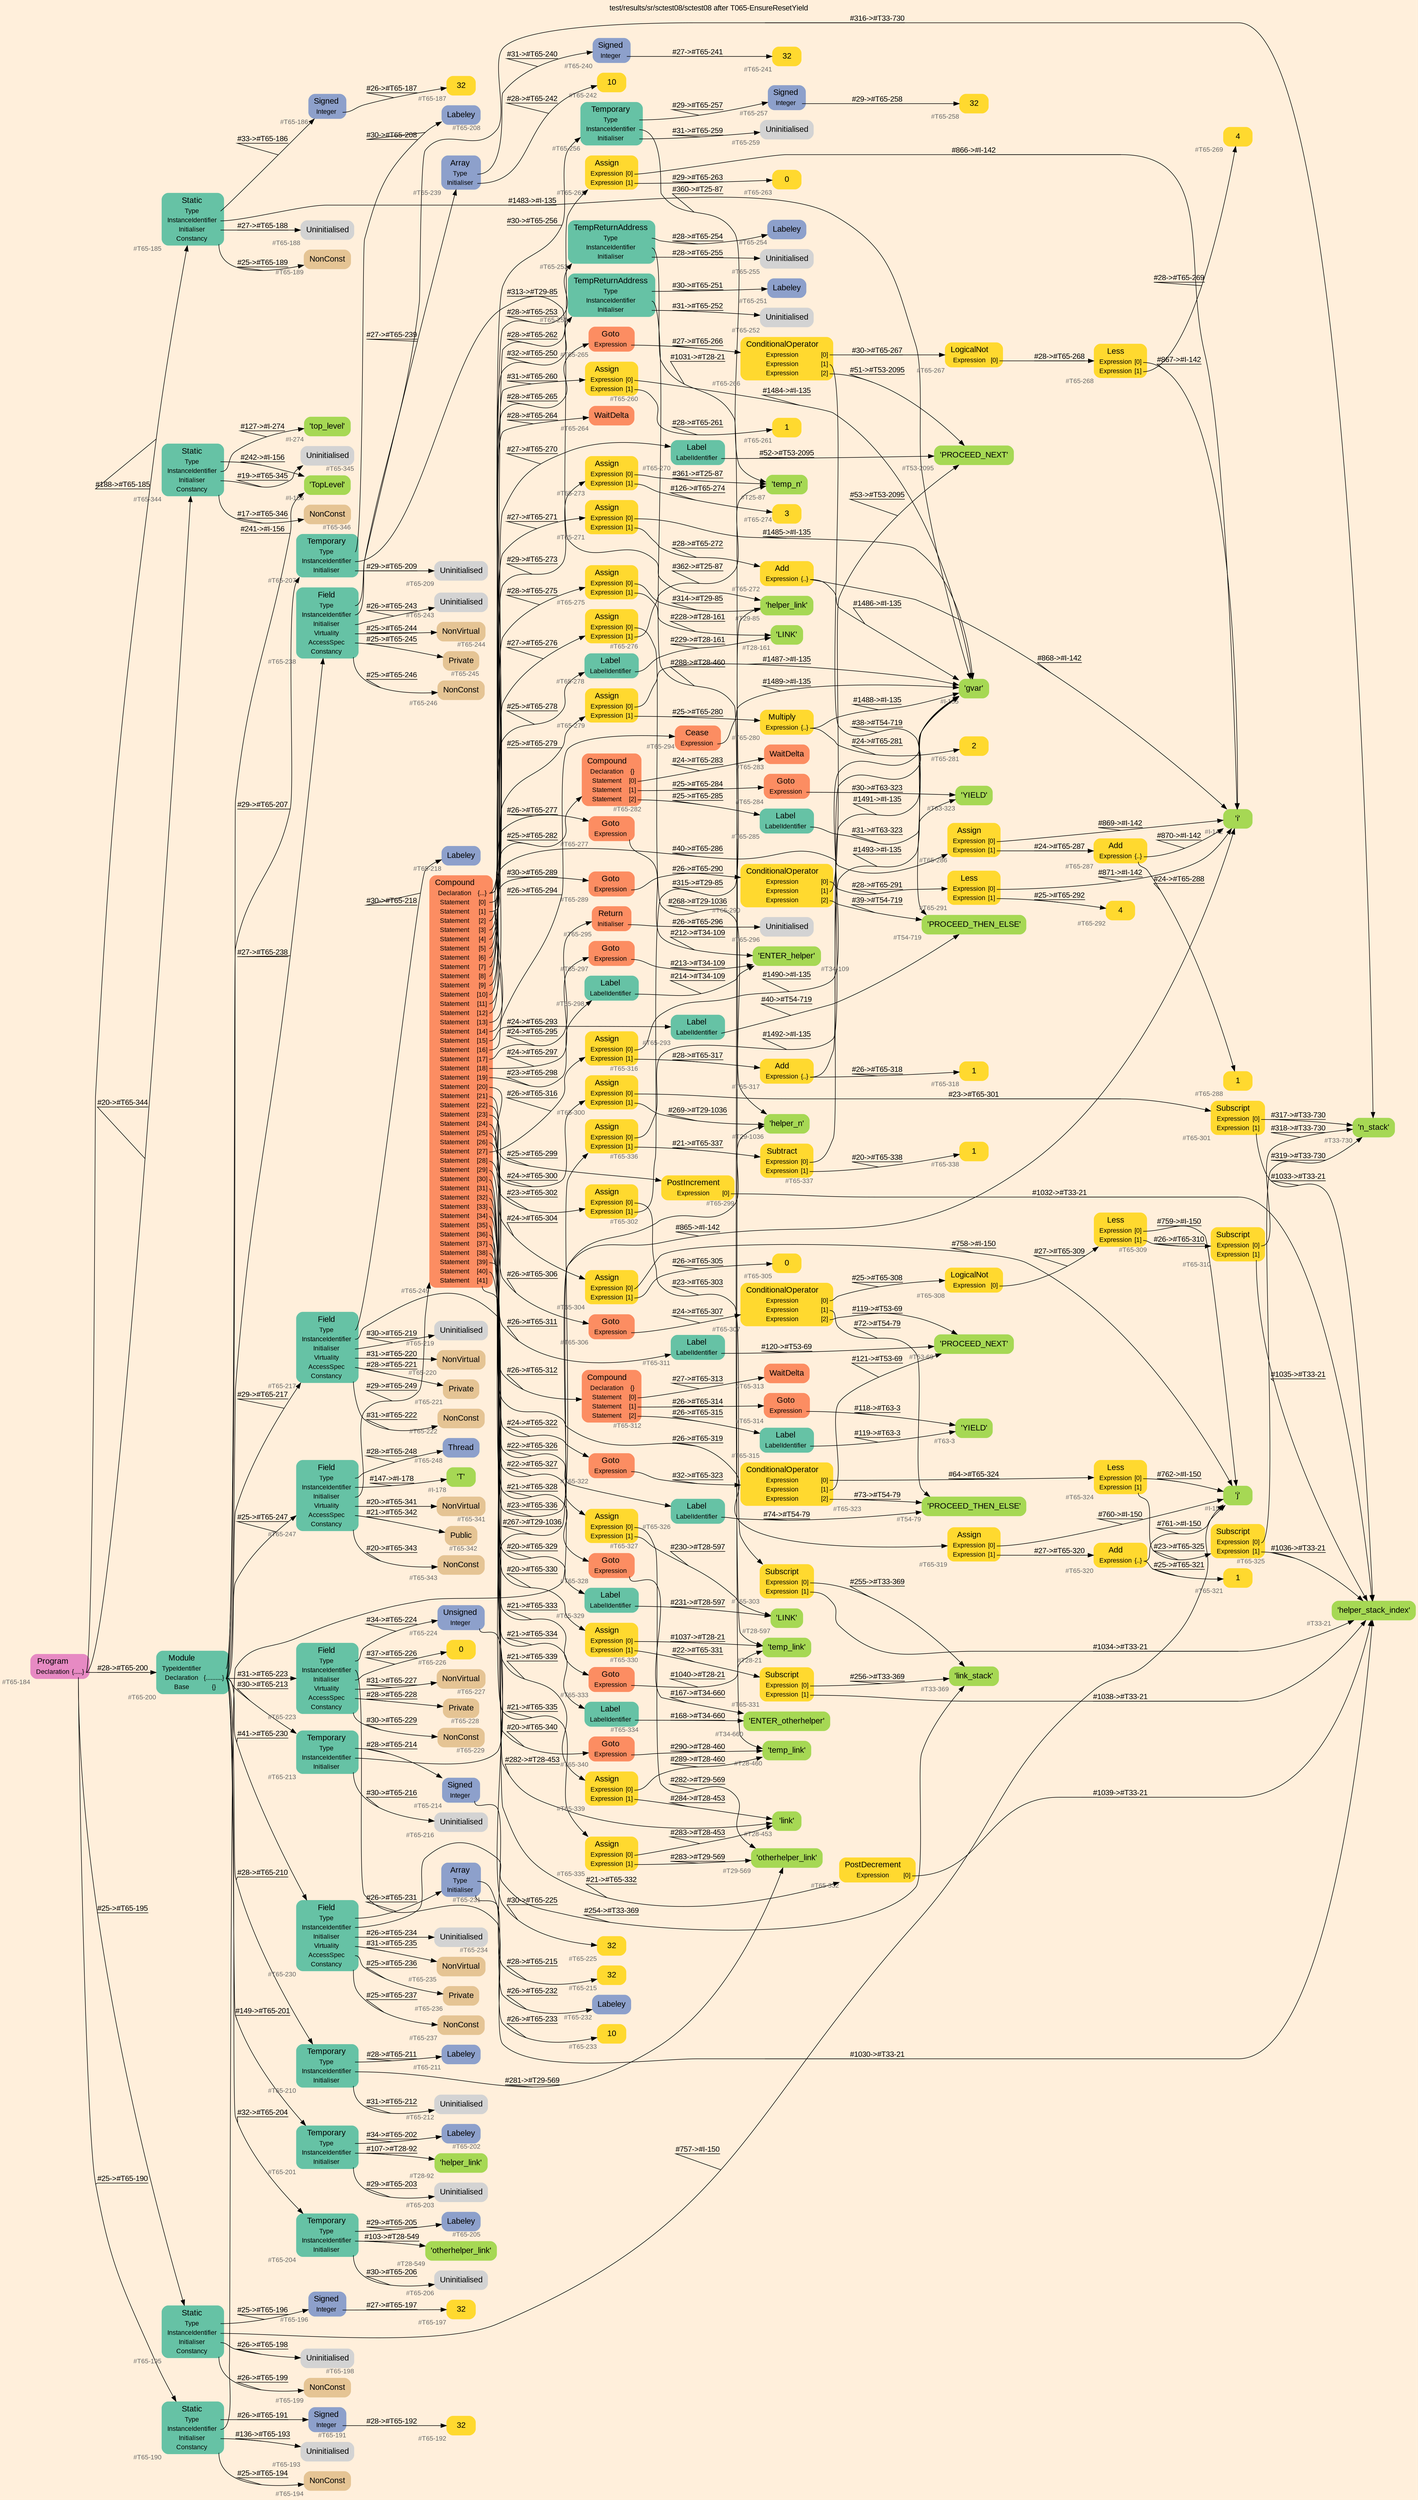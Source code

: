 digraph "test/results/sr/sctest08/sctest08 after T065-EnsureResetYield" {
label = "test/results/sr/sctest08/sctest08 after T065-EnsureResetYield"
labelloc = t
graph [
    rankdir = "LR"
    ranksep = 0.3
    bgcolor = antiquewhite1
    color = black
    fontcolor = black
    fontname = "Arial"
];
node [
    fontname = "Arial"
];
edge [
    fontname = "Arial"
];

// -------------------- node figure --------------------
// -------- block #T65-184 ----------
"#T65-184" [
    fillcolor = "/set28/4"
    xlabel = "#T65-184"
    fontsize = "12"
    fontcolor = grey40
    shape = "plaintext"
    label = <<TABLE BORDER="0" CELLBORDER="0" CELLSPACING="0">
     <TR><TD><FONT COLOR="black" POINT-SIZE="15">Program</FONT></TD></TR>
     <TR><TD><FONT COLOR="black" POINT-SIZE="12">Declaration</FONT></TD><TD PORT="port0"><FONT COLOR="black" POINT-SIZE="12">{.....}</FONT></TD></TR>
    </TABLE>>
    style = "rounded,filled"
];

// -------- block #T65-185 ----------
"#T65-185" [
    fillcolor = "/set28/1"
    xlabel = "#T65-185"
    fontsize = "12"
    fontcolor = grey40
    shape = "plaintext"
    label = <<TABLE BORDER="0" CELLBORDER="0" CELLSPACING="0">
     <TR><TD><FONT COLOR="black" POINT-SIZE="15">Static</FONT></TD></TR>
     <TR><TD><FONT COLOR="black" POINT-SIZE="12">Type</FONT></TD><TD PORT="port0"></TD></TR>
     <TR><TD><FONT COLOR="black" POINT-SIZE="12">InstanceIdentifier</FONT></TD><TD PORT="port1"></TD></TR>
     <TR><TD><FONT COLOR="black" POINT-SIZE="12">Initialiser</FONT></TD><TD PORT="port2"></TD></TR>
     <TR><TD><FONT COLOR="black" POINT-SIZE="12">Constancy</FONT></TD><TD PORT="port3"></TD></TR>
    </TABLE>>
    style = "rounded,filled"
];

// -------- block #T65-186 ----------
"#T65-186" [
    fillcolor = "/set28/3"
    xlabel = "#T65-186"
    fontsize = "12"
    fontcolor = grey40
    shape = "plaintext"
    label = <<TABLE BORDER="0" CELLBORDER="0" CELLSPACING="0">
     <TR><TD><FONT COLOR="black" POINT-SIZE="15">Signed</FONT></TD></TR>
     <TR><TD><FONT COLOR="black" POINT-SIZE="12">Integer</FONT></TD><TD PORT="port0"></TD></TR>
    </TABLE>>
    style = "rounded,filled"
];

// -------- block #T65-187 ----------
"#T65-187" [
    fillcolor = "/set28/6"
    xlabel = "#T65-187"
    fontsize = "12"
    fontcolor = grey40
    shape = "plaintext"
    label = <<TABLE BORDER="0" CELLBORDER="0" CELLSPACING="0">
     <TR><TD><FONT COLOR="black" POINT-SIZE="15">32</FONT></TD></TR>
    </TABLE>>
    style = "rounded,filled"
];

// -------- block #I-135 ----------
"#I-135" [
    fillcolor = "/set28/5"
    xlabel = "#I-135"
    fontsize = "12"
    fontcolor = grey40
    shape = "plaintext"
    label = <<TABLE BORDER="0" CELLBORDER="0" CELLSPACING="0">
     <TR><TD><FONT COLOR="black" POINT-SIZE="15">'gvar'</FONT></TD></TR>
    </TABLE>>
    style = "rounded,filled"
];

// -------- block #T65-188 ----------
"#T65-188" [
    xlabel = "#T65-188"
    fontsize = "12"
    fontcolor = grey40
    shape = "plaintext"
    label = <<TABLE BORDER="0" CELLBORDER="0" CELLSPACING="0">
     <TR><TD><FONT COLOR="black" POINT-SIZE="15">Uninitialised</FONT></TD></TR>
    </TABLE>>
    style = "rounded,filled"
];

// -------- block #T65-189 ----------
"#T65-189" [
    fillcolor = "/set28/7"
    xlabel = "#T65-189"
    fontsize = "12"
    fontcolor = grey40
    shape = "plaintext"
    label = <<TABLE BORDER="0" CELLBORDER="0" CELLSPACING="0">
     <TR><TD><FONT COLOR="black" POINT-SIZE="15">NonConst</FONT></TD></TR>
    </TABLE>>
    style = "rounded,filled"
];

// -------- block #T65-190 ----------
"#T65-190" [
    fillcolor = "/set28/1"
    xlabel = "#T65-190"
    fontsize = "12"
    fontcolor = grey40
    shape = "plaintext"
    label = <<TABLE BORDER="0" CELLBORDER="0" CELLSPACING="0">
     <TR><TD><FONT COLOR="black" POINT-SIZE="15">Static</FONT></TD></TR>
     <TR><TD><FONT COLOR="black" POINT-SIZE="12">Type</FONT></TD><TD PORT="port0"></TD></TR>
     <TR><TD><FONT COLOR="black" POINT-SIZE="12">InstanceIdentifier</FONT></TD><TD PORT="port1"></TD></TR>
     <TR><TD><FONT COLOR="black" POINT-SIZE="12">Initialiser</FONT></TD><TD PORT="port2"></TD></TR>
     <TR><TD><FONT COLOR="black" POINT-SIZE="12">Constancy</FONT></TD><TD PORT="port3"></TD></TR>
    </TABLE>>
    style = "rounded,filled"
];

// -------- block #T65-191 ----------
"#T65-191" [
    fillcolor = "/set28/3"
    xlabel = "#T65-191"
    fontsize = "12"
    fontcolor = grey40
    shape = "plaintext"
    label = <<TABLE BORDER="0" CELLBORDER="0" CELLSPACING="0">
     <TR><TD><FONT COLOR="black" POINT-SIZE="15">Signed</FONT></TD></TR>
     <TR><TD><FONT COLOR="black" POINT-SIZE="12">Integer</FONT></TD><TD PORT="port0"></TD></TR>
    </TABLE>>
    style = "rounded,filled"
];

// -------- block #T65-192 ----------
"#T65-192" [
    fillcolor = "/set28/6"
    xlabel = "#T65-192"
    fontsize = "12"
    fontcolor = grey40
    shape = "plaintext"
    label = <<TABLE BORDER="0" CELLBORDER="0" CELLSPACING="0">
     <TR><TD><FONT COLOR="black" POINT-SIZE="15">32</FONT></TD></TR>
    </TABLE>>
    style = "rounded,filled"
];

// -------- block #I-142 ----------
"#I-142" [
    fillcolor = "/set28/5"
    xlabel = "#I-142"
    fontsize = "12"
    fontcolor = grey40
    shape = "plaintext"
    label = <<TABLE BORDER="0" CELLBORDER="0" CELLSPACING="0">
     <TR><TD><FONT COLOR="black" POINT-SIZE="15">'i'</FONT></TD></TR>
    </TABLE>>
    style = "rounded,filled"
];

// -------- block #T65-193 ----------
"#T65-193" [
    xlabel = "#T65-193"
    fontsize = "12"
    fontcolor = grey40
    shape = "plaintext"
    label = <<TABLE BORDER="0" CELLBORDER="0" CELLSPACING="0">
     <TR><TD><FONT COLOR="black" POINT-SIZE="15">Uninitialised</FONT></TD></TR>
    </TABLE>>
    style = "rounded,filled"
];

// -------- block #T65-194 ----------
"#T65-194" [
    fillcolor = "/set28/7"
    xlabel = "#T65-194"
    fontsize = "12"
    fontcolor = grey40
    shape = "plaintext"
    label = <<TABLE BORDER="0" CELLBORDER="0" CELLSPACING="0">
     <TR><TD><FONT COLOR="black" POINT-SIZE="15">NonConst</FONT></TD></TR>
    </TABLE>>
    style = "rounded,filled"
];

// -------- block #T65-195 ----------
"#T65-195" [
    fillcolor = "/set28/1"
    xlabel = "#T65-195"
    fontsize = "12"
    fontcolor = grey40
    shape = "plaintext"
    label = <<TABLE BORDER="0" CELLBORDER="0" CELLSPACING="0">
     <TR><TD><FONT COLOR="black" POINT-SIZE="15">Static</FONT></TD></TR>
     <TR><TD><FONT COLOR="black" POINT-SIZE="12">Type</FONT></TD><TD PORT="port0"></TD></TR>
     <TR><TD><FONT COLOR="black" POINT-SIZE="12">InstanceIdentifier</FONT></TD><TD PORT="port1"></TD></TR>
     <TR><TD><FONT COLOR="black" POINT-SIZE="12">Initialiser</FONT></TD><TD PORT="port2"></TD></TR>
     <TR><TD><FONT COLOR="black" POINT-SIZE="12">Constancy</FONT></TD><TD PORT="port3"></TD></TR>
    </TABLE>>
    style = "rounded,filled"
];

// -------- block #T65-196 ----------
"#T65-196" [
    fillcolor = "/set28/3"
    xlabel = "#T65-196"
    fontsize = "12"
    fontcolor = grey40
    shape = "plaintext"
    label = <<TABLE BORDER="0" CELLBORDER="0" CELLSPACING="0">
     <TR><TD><FONT COLOR="black" POINT-SIZE="15">Signed</FONT></TD></TR>
     <TR><TD><FONT COLOR="black" POINT-SIZE="12">Integer</FONT></TD><TD PORT="port0"></TD></TR>
    </TABLE>>
    style = "rounded,filled"
];

// -------- block #T65-197 ----------
"#T65-197" [
    fillcolor = "/set28/6"
    xlabel = "#T65-197"
    fontsize = "12"
    fontcolor = grey40
    shape = "plaintext"
    label = <<TABLE BORDER="0" CELLBORDER="0" CELLSPACING="0">
     <TR><TD><FONT COLOR="black" POINT-SIZE="15">32</FONT></TD></TR>
    </TABLE>>
    style = "rounded,filled"
];

// -------- block #I-150 ----------
"#I-150" [
    fillcolor = "/set28/5"
    xlabel = "#I-150"
    fontsize = "12"
    fontcolor = grey40
    shape = "plaintext"
    label = <<TABLE BORDER="0" CELLBORDER="0" CELLSPACING="0">
     <TR><TD><FONT COLOR="black" POINT-SIZE="15">'j'</FONT></TD></TR>
    </TABLE>>
    style = "rounded,filled"
];

// -------- block #T65-198 ----------
"#T65-198" [
    xlabel = "#T65-198"
    fontsize = "12"
    fontcolor = grey40
    shape = "plaintext"
    label = <<TABLE BORDER="0" CELLBORDER="0" CELLSPACING="0">
     <TR><TD><FONT COLOR="black" POINT-SIZE="15">Uninitialised</FONT></TD></TR>
    </TABLE>>
    style = "rounded,filled"
];

// -------- block #T65-199 ----------
"#T65-199" [
    fillcolor = "/set28/7"
    xlabel = "#T65-199"
    fontsize = "12"
    fontcolor = grey40
    shape = "plaintext"
    label = <<TABLE BORDER="0" CELLBORDER="0" CELLSPACING="0">
     <TR><TD><FONT COLOR="black" POINT-SIZE="15">NonConst</FONT></TD></TR>
    </TABLE>>
    style = "rounded,filled"
];

// -------- block #T65-200 ----------
"#T65-200" [
    fillcolor = "/set28/1"
    xlabel = "#T65-200"
    fontsize = "12"
    fontcolor = grey40
    shape = "plaintext"
    label = <<TABLE BORDER="0" CELLBORDER="0" CELLSPACING="0">
     <TR><TD><FONT COLOR="black" POINT-SIZE="15">Module</FONT></TD></TR>
     <TR><TD><FONT COLOR="black" POINT-SIZE="12">TypeIdentifier</FONT></TD><TD PORT="port0"></TD></TR>
     <TR><TD><FONT COLOR="black" POINT-SIZE="12">Declaration</FONT></TD><TD PORT="port1"><FONT COLOR="black" POINT-SIZE="12">{..........}</FONT></TD></TR>
     <TR><TD><FONT COLOR="black" POINT-SIZE="12">Base</FONT></TD><TD PORT="port2"><FONT COLOR="black" POINT-SIZE="12">{}</FONT></TD></TR>
    </TABLE>>
    style = "rounded,filled"
];

// -------- block #I-156 ----------
"#I-156" [
    fillcolor = "/set28/5"
    xlabel = "#I-156"
    fontsize = "12"
    fontcolor = grey40
    shape = "plaintext"
    label = <<TABLE BORDER="0" CELLBORDER="0" CELLSPACING="0">
     <TR><TD><FONT COLOR="black" POINT-SIZE="15">'TopLevel'</FONT></TD></TR>
    </TABLE>>
    style = "rounded,filled"
];

// -------- block #T65-201 ----------
"#T65-201" [
    fillcolor = "/set28/1"
    xlabel = "#T65-201"
    fontsize = "12"
    fontcolor = grey40
    shape = "plaintext"
    label = <<TABLE BORDER="0" CELLBORDER="0" CELLSPACING="0">
     <TR><TD><FONT COLOR="black" POINT-SIZE="15">Temporary</FONT></TD></TR>
     <TR><TD><FONT COLOR="black" POINT-SIZE="12">Type</FONT></TD><TD PORT="port0"></TD></TR>
     <TR><TD><FONT COLOR="black" POINT-SIZE="12">InstanceIdentifier</FONT></TD><TD PORT="port1"></TD></TR>
     <TR><TD><FONT COLOR="black" POINT-SIZE="12">Initialiser</FONT></TD><TD PORT="port2"></TD></TR>
    </TABLE>>
    style = "rounded,filled"
];

// -------- block #T65-202 ----------
"#T65-202" [
    fillcolor = "/set28/3"
    xlabel = "#T65-202"
    fontsize = "12"
    fontcolor = grey40
    shape = "plaintext"
    label = <<TABLE BORDER="0" CELLBORDER="0" CELLSPACING="0">
     <TR><TD><FONT COLOR="black" POINT-SIZE="15">Labeley</FONT></TD></TR>
    </TABLE>>
    style = "rounded,filled"
];

// -------- block #T28-92 ----------
"#T28-92" [
    fillcolor = "/set28/5"
    xlabel = "#T28-92"
    fontsize = "12"
    fontcolor = grey40
    shape = "plaintext"
    label = <<TABLE BORDER="0" CELLBORDER="0" CELLSPACING="0">
     <TR><TD><FONT COLOR="black" POINT-SIZE="15">'helper_link'</FONT></TD></TR>
    </TABLE>>
    style = "rounded,filled"
];

// -------- block #T65-203 ----------
"#T65-203" [
    xlabel = "#T65-203"
    fontsize = "12"
    fontcolor = grey40
    shape = "plaintext"
    label = <<TABLE BORDER="0" CELLBORDER="0" CELLSPACING="0">
     <TR><TD><FONT COLOR="black" POINT-SIZE="15">Uninitialised</FONT></TD></TR>
    </TABLE>>
    style = "rounded,filled"
];

// -------- block #T65-204 ----------
"#T65-204" [
    fillcolor = "/set28/1"
    xlabel = "#T65-204"
    fontsize = "12"
    fontcolor = grey40
    shape = "plaintext"
    label = <<TABLE BORDER="0" CELLBORDER="0" CELLSPACING="0">
     <TR><TD><FONT COLOR="black" POINT-SIZE="15">Temporary</FONT></TD></TR>
     <TR><TD><FONT COLOR="black" POINT-SIZE="12">Type</FONT></TD><TD PORT="port0"></TD></TR>
     <TR><TD><FONT COLOR="black" POINT-SIZE="12">InstanceIdentifier</FONT></TD><TD PORT="port1"></TD></TR>
     <TR><TD><FONT COLOR="black" POINT-SIZE="12">Initialiser</FONT></TD><TD PORT="port2"></TD></TR>
    </TABLE>>
    style = "rounded,filled"
];

// -------- block #T65-205 ----------
"#T65-205" [
    fillcolor = "/set28/3"
    xlabel = "#T65-205"
    fontsize = "12"
    fontcolor = grey40
    shape = "plaintext"
    label = <<TABLE BORDER="0" CELLBORDER="0" CELLSPACING="0">
     <TR><TD><FONT COLOR="black" POINT-SIZE="15">Labeley</FONT></TD></TR>
    </TABLE>>
    style = "rounded,filled"
];

// -------- block #T28-549 ----------
"#T28-549" [
    fillcolor = "/set28/5"
    xlabel = "#T28-549"
    fontsize = "12"
    fontcolor = grey40
    shape = "plaintext"
    label = <<TABLE BORDER="0" CELLBORDER="0" CELLSPACING="0">
     <TR><TD><FONT COLOR="black" POINT-SIZE="15">'otherhelper_link'</FONT></TD></TR>
    </TABLE>>
    style = "rounded,filled"
];

// -------- block #T65-206 ----------
"#T65-206" [
    xlabel = "#T65-206"
    fontsize = "12"
    fontcolor = grey40
    shape = "plaintext"
    label = <<TABLE BORDER="0" CELLBORDER="0" CELLSPACING="0">
     <TR><TD><FONT COLOR="black" POINT-SIZE="15">Uninitialised</FONT></TD></TR>
    </TABLE>>
    style = "rounded,filled"
];

// -------- block #T65-207 ----------
"#T65-207" [
    fillcolor = "/set28/1"
    xlabel = "#T65-207"
    fontsize = "12"
    fontcolor = grey40
    shape = "plaintext"
    label = <<TABLE BORDER="0" CELLBORDER="0" CELLSPACING="0">
     <TR><TD><FONT COLOR="black" POINT-SIZE="15">Temporary</FONT></TD></TR>
     <TR><TD><FONT COLOR="black" POINT-SIZE="12">Type</FONT></TD><TD PORT="port0"></TD></TR>
     <TR><TD><FONT COLOR="black" POINT-SIZE="12">InstanceIdentifier</FONT></TD><TD PORT="port1"></TD></TR>
     <TR><TD><FONT COLOR="black" POINT-SIZE="12">Initialiser</FONT></TD><TD PORT="port2"></TD></TR>
    </TABLE>>
    style = "rounded,filled"
];

// -------- block #T65-208 ----------
"#T65-208" [
    fillcolor = "/set28/3"
    xlabel = "#T65-208"
    fontsize = "12"
    fontcolor = grey40
    shape = "plaintext"
    label = <<TABLE BORDER="0" CELLBORDER="0" CELLSPACING="0">
     <TR><TD><FONT COLOR="black" POINT-SIZE="15">Labeley</FONT></TD></TR>
    </TABLE>>
    style = "rounded,filled"
];

// -------- block #T29-85 ----------
"#T29-85" [
    fillcolor = "/set28/5"
    xlabel = "#T29-85"
    fontsize = "12"
    fontcolor = grey40
    shape = "plaintext"
    label = <<TABLE BORDER="0" CELLBORDER="0" CELLSPACING="0">
     <TR><TD><FONT COLOR="black" POINT-SIZE="15">'helper_link'</FONT></TD></TR>
    </TABLE>>
    style = "rounded,filled"
];

// -------- block #T65-209 ----------
"#T65-209" [
    xlabel = "#T65-209"
    fontsize = "12"
    fontcolor = grey40
    shape = "plaintext"
    label = <<TABLE BORDER="0" CELLBORDER="0" CELLSPACING="0">
     <TR><TD><FONT COLOR="black" POINT-SIZE="15">Uninitialised</FONT></TD></TR>
    </TABLE>>
    style = "rounded,filled"
];

// -------- block #T65-210 ----------
"#T65-210" [
    fillcolor = "/set28/1"
    xlabel = "#T65-210"
    fontsize = "12"
    fontcolor = grey40
    shape = "plaintext"
    label = <<TABLE BORDER="0" CELLBORDER="0" CELLSPACING="0">
     <TR><TD><FONT COLOR="black" POINT-SIZE="15">Temporary</FONT></TD></TR>
     <TR><TD><FONT COLOR="black" POINT-SIZE="12">Type</FONT></TD><TD PORT="port0"></TD></TR>
     <TR><TD><FONT COLOR="black" POINT-SIZE="12">InstanceIdentifier</FONT></TD><TD PORT="port1"></TD></TR>
     <TR><TD><FONT COLOR="black" POINT-SIZE="12">Initialiser</FONT></TD><TD PORT="port2"></TD></TR>
    </TABLE>>
    style = "rounded,filled"
];

// -------- block #T65-211 ----------
"#T65-211" [
    fillcolor = "/set28/3"
    xlabel = "#T65-211"
    fontsize = "12"
    fontcolor = grey40
    shape = "plaintext"
    label = <<TABLE BORDER="0" CELLBORDER="0" CELLSPACING="0">
     <TR><TD><FONT COLOR="black" POINT-SIZE="15">Labeley</FONT></TD></TR>
    </TABLE>>
    style = "rounded,filled"
];

// -------- block #T29-569 ----------
"#T29-569" [
    fillcolor = "/set28/5"
    xlabel = "#T29-569"
    fontsize = "12"
    fontcolor = grey40
    shape = "plaintext"
    label = <<TABLE BORDER="0" CELLBORDER="0" CELLSPACING="0">
     <TR><TD><FONT COLOR="black" POINT-SIZE="15">'otherhelper_link'</FONT></TD></TR>
    </TABLE>>
    style = "rounded,filled"
];

// -------- block #T65-212 ----------
"#T65-212" [
    xlabel = "#T65-212"
    fontsize = "12"
    fontcolor = grey40
    shape = "plaintext"
    label = <<TABLE BORDER="0" CELLBORDER="0" CELLSPACING="0">
     <TR><TD><FONT COLOR="black" POINT-SIZE="15">Uninitialised</FONT></TD></TR>
    </TABLE>>
    style = "rounded,filled"
];

// -------- block #T65-213 ----------
"#T65-213" [
    fillcolor = "/set28/1"
    xlabel = "#T65-213"
    fontsize = "12"
    fontcolor = grey40
    shape = "plaintext"
    label = <<TABLE BORDER="0" CELLBORDER="0" CELLSPACING="0">
     <TR><TD><FONT COLOR="black" POINT-SIZE="15">Temporary</FONT></TD></TR>
     <TR><TD><FONT COLOR="black" POINT-SIZE="12">Type</FONT></TD><TD PORT="port0"></TD></TR>
     <TR><TD><FONT COLOR="black" POINT-SIZE="12">InstanceIdentifier</FONT></TD><TD PORT="port1"></TD></TR>
     <TR><TD><FONT COLOR="black" POINT-SIZE="12">Initialiser</FONT></TD><TD PORT="port2"></TD></TR>
    </TABLE>>
    style = "rounded,filled"
];

// -------- block #T65-214 ----------
"#T65-214" [
    fillcolor = "/set28/3"
    xlabel = "#T65-214"
    fontsize = "12"
    fontcolor = grey40
    shape = "plaintext"
    label = <<TABLE BORDER="0" CELLBORDER="0" CELLSPACING="0">
     <TR><TD><FONT COLOR="black" POINT-SIZE="15">Signed</FONT></TD></TR>
     <TR><TD><FONT COLOR="black" POINT-SIZE="12">Integer</FONT></TD><TD PORT="port0"></TD></TR>
    </TABLE>>
    style = "rounded,filled"
];

// -------- block #T65-215 ----------
"#T65-215" [
    fillcolor = "/set28/6"
    xlabel = "#T65-215"
    fontsize = "12"
    fontcolor = grey40
    shape = "plaintext"
    label = <<TABLE BORDER="0" CELLBORDER="0" CELLSPACING="0">
     <TR><TD><FONT COLOR="black" POINT-SIZE="15">32</FONT></TD></TR>
    </TABLE>>
    style = "rounded,filled"
];

// -------- block #T29-1036 ----------
"#T29-1036" [
    fillcolor = "/set28/5"
    xlabel = "#T29-1036"
    fontsize = "12"
    fontcolor = grey40
    shape = "plaintext"
    label = <<TABLE BORDER="0" CELLBORDER="0" CELLSPACING="0">
     <TR><TD><FONT COLOR="black" POINT-SIZE="15">'helper_n'</FONT></TD></TR>
    </TABLE>>
    style = "rounded,filled"
];

// -------- block #T65-216 ----------
"#T65-216" [
    xlabel = "#T65-216"
    fontsize = "12"
    fontcolor = grey40
    shape = "plaintext"
    label = <<TABLE BORDER="0" CELLBORDER="0" CELLSPACING="0">
     <TR><TD><FONT COLOR="black" POINT-SIZE="15">Uninitialised</FONT></TD></TR>
    </TABLE>>
    style = "rounded,filled"
];

// -------- block #T65-217 ----------
"#T65-217" [
    fillcolor = "/set28/1"
    xlabel = "#T65-217"
    fontsize = "12"
    fontcolor = grey40
    shape = "plaintext"
    label = <<TABLE BORDER="0" CELLBORDER="0" CELLSPACING="0">
     <TR><TD><FONT COLOR="black" POINT-SIZE="15">Field</FONT></TD></TR>
     <TR><TD><FONT COLOR="black" POINT-SIZE="12">Type</FONT></TD><TD PORT="port0"></TD></TR>
     <TR><TD><FONT COLOR="black" POINT-SIZE="12">InstanceIdentifier</FONT></TD><TD PORT="port1"></TD></TR>
     <TR><TD><FONT COLOR="black" POINT-SIZE="12">Initialiser</FONT></TD><TD PORT="port2"></TD></TR>
     <TR><TD><FONT COLOR="black" POINT-SIZE="12">Virtuality</FONT></TD><TD PORT="port3"></TD></TR>
     <TR><TD><FONT COLOR="black" POINT-SIZE="12">AccessSpec</FONT></TD><TD PORT="port4"></TD></TR>
     <TR><TD><FONT COLOR="black" POINT-SIZE="12">Constancy</FONT></TD><TD PORT="port5"></TD></TR>
    </TABLE>>
    style = "rounded,filled"
];

// -------- block #T65-218 ----------
"#T65-218" [
    fillcolor = "/set28/3"
    xlabel = "#T65-218"
    fontsize = "12"
    fontcolor = grey40
    shape = "plaintext"
    label = <<TABLE BORDER="0" CELLBORDER="0" CELLSPACING="0">
     <TR><TD><FONT COLOR="black" POINT-SIZE="15">Labeley</FONT></TD></TR>
    </TABLE>>
    style = "rounded,filled"
];

// -------- block #T28-453 ----------
"#T28-453" [
    fillcolor = "/set28/5"
    xlabel = "#T28-453"
    fontsize = "12"
    fontcolor = grey40
    shape = "plaintext"
    label = <<TABLE BORDER="0" CELLBORDER="0" CELLSPACING="0">
     <TR><TD><FONT COLOR="black" POINT-SIZE="15">'link'</FONT></TD></TR>
    </TABLE>>
    style = "rounded,filled"
];

// -------- block #T65-219 ----------
"#T65-219" [
    xlabel = "#T65-219"
    fontsize = "12"
    fontcolor = grey40
    shape = "plaintext"
    label = <<TABLE BORDER="0" CELLBORDER="0" CELLSPACING="0">
     <TR><TD><FONT COLOR="black" POINT-SIZE="15">Uninitialised</FONT></TD></TR>
    </TABLE>>
    style = "rounded,filled"
];

// -------- block #T65-220 ----------
"#T65-220" [
    fillcolor = "/set28/7"
    xlabel = "#T65-220"
    fontsize = "12"
    fontcolor = grey40
    shape = "plaintext"
    label = <<TABLE BORDER="0" CELLBORDER="0" CELLSPACING="0">
     <TR><TD><FONT COLOR="black" POINT-SIZE="15">NonVirtual</FONT></TD></TR>
    </TABLE>>
    style = "rounded,filled"
];

// -------- block #T65-221 ----------
"#T65-221" [
    fillcolor = "/set28/7"
    xlabel = "#T65-221"
    fontsize = "12"
    fontcolor = grey40
    shape = "plaintext"
    label = <<TABLE BORDER="0" CELLBORDER="0" CELLSPACING="0">
     <TR><TD><FONT COLOR="black" POINT-SIZE="15">Private</FONT></TD></TR>
    </TABLE>>
    style = "rounded,filled"
];

// -------- block #T65-222 ----------
"#T65-222" [
    fillcolor = "/set28/7"
    xlabel = "#T65-222"
    fontsize = "12"
    fontcolor = grey40
    shape = "plaintext"
    label = <<TABLE BORDER="0" CELLBORDER="0" CELLSPACING="0">
     <TR><TD><FONT COLOR="black" POINT-SIZE="15">NonConst</FONT></TD></TR>
    </TABLE>>
    style = "rounded,filled"
];

// -------- block #T65-223 ----------
"#T65-223" [
    fillcolor = "/set28/1"
    xlabel = "#T65-223"
    fontsize = "12"
    fontcolor = grey40
    shape = "plaintext"
    label = <<TABLE BORDER="0" CELLBORDER="0" CELLSPACING="0">
     <TR><TD><FONT COLOR="black" POINT-SIZE="15">Field</FONT></TD></TR>
     <TR><TD><FONT COLOR="black" POINT-SIZE="12">Type</FONT></TD><TD PORT="port0"></TD></TR>
     <TR><TD><FONT COLOR="black" POINT-SIZE="12">InstanceIdentifier</FONT></TD><TD PORT="port1"></TD></TR>
     <TR><TD><FONT COLOR="black" POINT-SIZE="12">Initialiser</FONT></TD><TD PORT="port2"></TD></TR>
     <TR><TD><FONT COLOR="black" POINT-SIZE="12">Virtuality</FONT></TD><TD PORT="port3"></TD></TR>
     <TR><TD><FONT COLOR="black" POINT-SIZE="12">AccessSpec</FONT></TD><TD PORT="port4"></TD></TR>
     <TR><TD><FONT COLOR="black" POINT-SIZE="12">Constancy</FONT></TD><TD PORT="port5"></TD></TR>
    </TABLE>>
    style = "rounded,filled"
];

// -------- block #T65-224 ----------
"#T65-224" [
    fillcolor = "/set28/3"
    xlabel = "#T65-224"
    fontsize = "12"
    fontcolor = grey40
    shape = "plaintext"
    label = <<TABLE BORDER="0" CELLBORDER="0" CELLSPACING="0">
     <TR><TD><FONT COLOR="black" POINT-SIZE="15">Unsigned</FONT></TD></TR>
     <TR><TD><FONT COLOR="black" POINT-SIZE="12">Integer</FONT></TD><TD PORT="port0"></TD></TR>
    </TABLE>>
    style = "rounded,filled"
];

// -------- block #T65-225 ----------
"#T65-225" [
    fillcolor = "/set28/6"
    xlabel = "#T65-225"
    fontsize = "12"
    fontcolor = grey40
    shape = "plaintext"
    label = <<TABLE BORDER="0" CELLBORDER="0" CELLSPACING="0">
     <TR><TD><FONT COLOR="black" POINT-SIZE="15">32</FONT></TD></TR>
    </TABLE>>
    style = "rounded,filled"
];

// -------- block #T33-21 ----------
"#T33-21" [
    fillcolor = "/set28/5"
    xlabel = "#T33-21"
    fontsize = "12"
    fontcolor = grey40
    shape = "plaintext"
    label = <<TABLE BORDER="0" CELLBORDER="0" CELLSPACING="0">
     <TR><TD><FONT COLOR="black" POINT-SIZE="15">'helper_stack_index'</FONT></TD></TR>
    </TABLE>>
    style = "rounded,filled"
];

// -------- block #T65-226 ----------
"#T65-226" [
    fillcolor = "/set28/6"
    xlabel = "#T65-226"
    fontsize = "12"
    fontcolor = grey40
    shape = "plaintext"
    label = <<TABLE BORDER="0" CELLBORDER="0" CELLSPACING="0">
     <TR><TD><FONT COLOR="black" POINT-SIZE="15">0</FONT></TD></TR>
    </TABLE>>
    style = "rounded,filled"
];

// -------- block #T65-227 ----------
"#T65-227" [
    fillcolor = "/set28/7"
    xlabel = "#T65-227"
    fontsize = "12"
    fontcolor = grey40
    shape = "plaintext"
    label = <<TABLE BORDER="0" CELLBORDER="0" CELLSPACING="0">
     <TR><TD><FONT COLOR="black" POINT-SIZE="15">NonVirtual</FONT></TD></TR>
    </TABLE>>
    style = "rounded,filled"
];

// -------- block #T65-228 ----------
"#T65-228" [
    fillcolor = "/set28/7"
    xlabel = "#T65-228"
    fontsize = "12"
    fontcolor = grey40
    shape = "plaintext"
    label = <<TABLE BORDER="0" CELLBORDER="0" CELLSPACING="0">
     <TR><TD><FONT COLOR="black" POINT-SIZE="15">Private</FONT></TD></TR>
    </TABLE>>
    style = "rounded,filled"
];

// -------- block #T65-229 ----------
"#T65-229" [
    fillcolor = "/set28/7"
    xlabel = "#T65-229"
    fontsize = "12"
    fontcolor = grey40
    shape = "plaintext"
    label = <<TABLE BORDER="0" CELLBORDER="0" CELLSPACING="0">
     <TR><TD><FONT COLOR="black" POINT-SIZE="15">NonConst</FONT></TD></TR>
    </TABLE>>
    style = "rounded,filled"
];

// -------- block #T65-230 ----------
"#T65-230" [
    fillcolor = "/set28/1"
    xlabel = "#T65-230"
    fontsize = "12"
    fontcolor = grey40
    shape = "plaintext"
    label = <<TABLE BORDER="0" CELLBORDER="0" CELLSPACING="0">
     <TR><TD><FONT COLOR="black" POINT-SIZE="15">Field</FONT></TD></TR>
     <TR><TD><FONT COLOR="black" POINT-SIZE="12">Type</FONT></TD><TD PORT="port0"></TD></TR>
     <TR><TD><FONT COLOR="black" POINT-SIZE="12">InstanceIdentifier</FONT></TD><TD PORT="port1"></TD></TR>
     <TR><TD><FONT COLOR="black" POINT-SIZE="12">Initialiser</FONT></TD><TD PORT="port2"></TD></TR>
     <TR><TD><FONT COLOR="black" POINT-SIZE="12">Virtuality</FONT></TD><TD PORT="port3"></TD></TR>
     <TR><TD><FONT COLOR="black" POINT-SIZE="12">AccessSpec</FONT></TD><TD PORT="port4"></TD></TR>
     <TR><TD><FONT COLOR="black" POINT-SIZE="12">Constancy</FONT></TD><TD PORT="port5"></TD></TR>
    </TABLE>>
    style = "rounded,filled"
];

// -------- block #T65-231 ----------
"#T65-231" [
    fillcolor = "/set28/3"
    xlabel = "#T65-231"
    fontsize = "12"
    fontcolor = grey40
    shape = "plaintext"
    label = <<TABLE BORDER="0" CELLBORDER="0" CELLSPACING="0">
     <TR><TD><FONT COLOR="black" POINT-SIZE="15">Array</FONT></TD></TR>
     <TR><TD><FONT COLOR="black" POINT-SIZE="12">Type</FONT></TD><TD PORT="port0"></TD></TR>
     <TR><TD><FONT COLOR="black" POINT-SIZE="12">Initialiser</FONT></TD><TD PORT="port1"></TD></TR>
    </TABLE>>
    style = "rounded,filled"
];

// -------- block #T65-232 ----------
"#T65-232" [
    fillcolor = "/set28/3"
    xlabel = "#T65-232"
    fontsize = "12"
    fontcolor = grey40
    shape = "plaintext"
    label = <<TABLE BORDER="0" CELLBORDER="0" CELLSPACING="0">
     <TR><TD><FONT COLOR="black" POINT-SIZE="15">Labeley</FONT></TD></TR>
    </TABLE>>
    style = "rounded,filled"
];

// -------- block #T65-233 ----------
"#T65-233" [
    fillcolor = "/set28/6"
    xlabel = "#T65-233"
    fontsize = "12"
    fontcolor = grey40
    shape = "plaintext"
    label = <<TABLE BORDER="0" CELLBORDER="0" CELLSPACING="0">
     <TR><TD><FONT COLOR="black" POINT-SIZE="15">10</FONT></TD></TR>
    </TABLE>>
    style = "rounded,filled"
];

// -------- block #T33-369 ----------
"#T33-369" [
    fillcolor = "/set28/5"
    xlabel = "#T33-369"
    fontsize = "12"
    fontcolor = grey40
    shape = "plaintext"
    label = <<TABLE BORDER="0" CELLBORDER="0" CELLSPACING="0">
     <TR><TD><FONT COLOR="black" POINT-SIZE="15">'link_stack'</FONT></TD></TR>
    </TABLE>>
    style = "rounded,filled"
];

// -------- block #T65-234 ----------
"#T65-234" [
    xlabel = "#T65-234"
    fontsize = "12"
    fontcolor = grey40
    shape = "plaintext"
    label = <<TABLE BORDER="0" CELLBORDER="0" CELLSPACING="0">
     <TR><TD><FONT COLOR="black" POINT-SIZE="15">Uninitialised</FONT></TD></TR>
    </TABLE>>
    style = "rounded,filled"
];

// -------- block #T65-235 ----------
"#T65-235" [
    fillcolor = "/set28/7"
    xlabel = "#T65-235"
    fontsize = "12"
    fontcolor = grey40
    shape = "plaintext"
    label = <<TABLE BORDER="0" CELLBORDER="0" CELLSPACING="0">
     <TR><TD><FONT COLOR="black" POINT-SIZE="15">NonVirtual</FONT></TD></TR>
    </TABLE>>
    style = "rounded,filled"
];

// -------- block #T65-236 ----------
"#T65-236" [
    fillcolor = "/set28/7"
    xlabel = "#T65-236"
    fontsize = "12"
    fontcolor = grey40
    shape = "plaintext"
    label = <<TABLE BORDER="0" CELLBORDER="0" CELLSPACING="0">
     <TR><TD><FONT COLOR="black" POINT-SIZE="15">Private</FONT></TD></TR>
    </TABLE>>
    style = "rounded,filled"
];

// -------- block #T65-237 ----------
"#T65-237" [
    fillcolor = "/set28/7"
    xlabel = "#T65-237"
    fontsize = "12"
    fontcolor = grey40
    shape = "plaintext"
    label = <<TABLE BORDER="0" CELLBORDER="0" CELLSPACING="0">
     <TR><TD><FONT COLOR="black" POINT-SIZE="15">NonConst</FONT></TD></TR>
    </TABLE>>
    style = "rounded,filled"
];

// -------- block #T65-238 ----------
"#T65-238" [
    fillcolor = "/set28/1"
    xlabel = "#T65-238"
    fontsize = "12"
    fontcolor = grey40
    shape = "plaintext"
    label = <<TABLE BORDER="0" CELLBORDER="0" CELLSPACING="0">
     <TR><TD><FONT COLOR="black" POINT-SIZE="15">Field</FONT></TD></TR>
     <TR><TD><FONT COLOR="black" POINT-SIZE="12">Type</FONT></TD><TD PORT="port0"></TD></TR>
     <TR><TD><FONT COLOR="black" POINT-SIZE="12">InstanceIdentifier</FONT></TD><TD PORT="port1"></TD></TR>
     <TR><TD><FONT COLOR="black" POINT-SIZE="12">Initialiser</FONT></TD><TD PORT="port2"></TD></TR>
     <TR><TD><FONT COLOR="black" POINT-SIZE="12">Virtuality</FONT></TD><TD PORT="port3"></TD></TR>
     <TR><TD><FONT COLOR="black" POINT-SIZE="12">AccessSpec</FONT></TD><TD PORT="port4"></TD></TR>
     <TR><TD><FONT COLOR="black" POINT-SIZE="12">Constancy</FONT></TD><TD PORT="port5"></TD></TR>
    </TABLE>>
    style = "rounded,filled"
];

// -------- block #T65-239 ----------
"#T65-239" [
    fillcolor = "/set28/3"
    xlabel = "#T65-239"
    fontsize = "12"
    fontcolor = grey40
    shape = "plaintext"
    label = <<TABLE BORDER="0" CELLBORDER="0" CELLSPACING="0">
     <TR><TD><FONT COLOR="black" POINT-SIZE="15">Array</FONT></TD></TR>
     <TR><TD><FONT COLOR="black" POINT-SIZE="12">Type</FONT></TD><TD PORT="port0"></TD></TR>
     <TR><TD><FONT COLOR="black" POINT-SIZE="12">Initialiser</FONT></TD><TD PORT="port1"></TD></TR>
    </TABLE>>
    style = "rounded,filled"
];

// -------- block #T65-240 ----------
"#T65-240" [
    fillcolor = "/set28/3"
    xlabel = "#T65-240"
    fontsize = "12"
    fontcolor = grey40
    shape = "plaintext"
    label = <<TABLE BORDER="0" CELLBORDER="0" CELLSPACING="0">
     <TR><TD><FONT COLOR="black" POINT-SIZE="15">Signed</FONT></TD></TR>
     <TR><TD><FONT COLOR="black" POINT-SIZE="12">Integer</FONT></TD><TD PORT="port0"></TD></TR>
    </TABLE>>
    style = "rounded,filled"
];

// -------- block #T65-241 ----------
"#T65-241" [
    fillcolor = "/set28/6"
    xlabel = "#T65-241"
    fontsize = "12"
    fontcolor = grey40
    shape = "plaintext"
    label = <<TABLE BORDER="0" CELLBORDER="0" CELLSPACING="0">
     <TR><TD><FONT COLOR="black" POINT-SIZE="15">32</FONT></TD></TR>
    </TABLE>>
    style = "rounded,filled"
];

// -------- block #T65-242 ----------
"#T65-242" [
    fillcolor = "/set28/6"
    xlabel = "#T65-242"
    fontsize = "12"
    fontcolor = grey40
    shape = "plaintext"
    label = <<TABLE BORDER="0" CELLBORDER="0" CELLSPACING="0">
     <TR><TD><FONT COLOR="black" POINT-SIZE="15">10</FONT></TD></TR>
    </TABLE>>
    style = "rounded,filled"
];

// -------- block #T33-730 ----------
"#T33-730" [
    fillcolor = "/set28/5"
    xlabel = "#T33-730"
    fontsize = "12"
    fontcolor = grey40
    shape = "plaintext"
    label = <<TABLE BORDER="0" CELLBORDER="0" CELLSPACING="0">
     <TR><TD><FONT COLOR="black" POINT-SIZE="15">'n_stack'</FONT></TD></TR>
    </TABLE>>
    style = "rounded,filled"
];

// -------- block #T65-243 ----------
"#T65-243" [
    xlabel = "#T65-243"
    fontsize = "12"
    fontcolor = grey40
    shape = "plaintext"
    label = <<TABLE BORDER="0" CELLBORDER="0" CELLSPACING="0">
     <TR><TD><FONT COLOR="black" POINT-SIZE="15">Uninitialised</FONT></TD></TR>
    </TABLE>>
    style = "rounded,filled"
];

// -------- block #T65-244 ----------
"#T65-244" [
    fillcolor = "/set28/7"
    xlabel = "#T65-244"
    fontsize = "12"
    fontcolor = grey40
    shape = "plaintext"
    label = <<TABLE BORDER="0" CELLBORDER="0" CELLSPACING="0">
     <TR><TD><FONT COLOR="black" POINT-SIZE="15">NonVirtual</FONT></TD></TR>
    </TABLE>>
    style = "rounded,filled"
];

// -------- block #T65-245 ----------
"#T65-245" [
    fillcolor = "/set28/7"
    xlabel = "#T65-245"
    fontsize = "12"
    fontcolor = grey40
    shape = "plaintext"
    label = <<TABLE BORDER="0" CELLBORDER="0" CELLSPACING="0">
     <TR><TD><FONT COLOR="black" POINT-SIZE="15">Private</FONT></TD></TR>
    </TABLE>>
    style = "rounded,filled"
];

// -------- block #T65-246 ----------
"#T65-246" [
    fillcolor = "/set28/7"
    xlabel = "#T65-246"
    fontsize = "12"
    fontcolor = grey40
    shape = "plaintext"
    label = <<TABLE BORDER="0" CELLBORDER="0" CELLSPACING="0">
     <TR><TD><FONT COLOR="black" POINT-SIZE="15">NonConst</FONT></TD></TR>
    </TABLE>>
    style = "rounded,filled"
];

// -------- block #T65-247 ----------
"#T65-247" [
    fillcolor = "/set28/1"
    xlabel = "#T65-247"
    fontsize = "12"
    fontcolor = grey40
    shape = "plaintext"
    label = <<TABLE BORDER="0" CELLBORDER="0" CELLSPACING="0">
     <TR><TD><FONT COLOR="black" POINT-SIZE="15">Field</FONT></TD></TR>
     <TR><TD><FONT COLOR="black" POINT-SIZE="12">Type</FONT></TD><TD PORT="port0"></TD></TR>
     <TR><TD><FONT COLOR="black" POINT-SIZE="12">InstanceIdentifier</FONT></TD><TD PORT="port1"></TD></TR>
     <TR><TD><FONT COLOR="black" POINT-SIZE="12">Initialiser</FONT></TD><TD PORT="port2"></TD></TR>
     <TR><TD><FONT COLOR="black" POINT-SIZE="12">Virtuality</FONT></TD><TD PORT="port3"></TD></TR>
     <TR><TD><FONT COLOR="black" POINT-SIZE="12">AccessSpec</FONT></TD><TD PORT="port4"></TD></TR>
     <TR><TD><FONT COLOR="black" POINT-SIZE="12">Constancy</FONT></TD><TD PORT="port5"></TD></TR>
    </TABLE>>
    style = "rounded,filled"
];

// -------- block #T65-248 ----------
"#T65-248" [
    fillcolor = "/set28/3"
    xlabel = "#T65-248"
    fontsize = "12"
    fontcolor = grey40
    shape = "plaintext"
    label = <<TABLE BORDER="0" CELLBORDER="0" CELLSPACING="0">
     <TR><TD><FONT COLOR="black" POINT-SIZE="15">Thread</FONT></TD></TR>
    </TABLE>>
    style = "rounded,filled"
];

// -------- block #I-178 ----------
"#I-178" [
    fillcolor = "/set28/5"
    xlabel = "#I-178"
    fontsize = "12"
    fontcolor = grey40
    shape = "plaintext"
    label = <<TABLE BORDER="0" CELLBORDER="0" CELLSPACING="0">
     <TR><TD><FONT COLOR="black" POINT-SIZE="15">'T'</FONT></TD></TR>
    </TABLE>>
    style = "rounded,filled"
];

// -------- block #T65-249 ----------
"#T65-249" [
    fillcolor = "/set28/2"
    xlabel = "#T65-249"
    fontsize = "12"
    fontcolor = grey40
    shape = "plaintext"
    label = <<TABLE BORDER="0" CELLBORDER="0" CELLSPACING="0">
     <TR><TD><FONT COLOR="black" POINT-SIZE="15">Compound</FONT></TD></TR>
     <TR><TD><FONT COLOR="black" POINT-SIZE="12">Declaration</FONT></TD><TD PORT="port0"><FONT COLOR="black" POINT-SIZE="12">{...}</FONT></TD></TR>
     <TR><TD><FONT COLOR="black" POINT-SIZE="12">Statement</FONT></TD><TD PORT="port1"><FONT COLOR="black" POINT-SIZE="12">[0]</FONT></TD></TR>
     <TR><TD><FONT COLOR="black" POINT-SIZE="12">Statement</FONT></TD><TD PORT="port2"><FONT COLOR="black" POINT-SIZE="12">[1]</FONT></TD></TR>
     <TR><TD><FONT COLOR="black" POINT-SIZE="12">Statement</FONT></TD><TD PORT="port3"><FONT COLOR="black" POINT-SIZE="12">[2]</FONT></TD></TR>
     <TR><TD><FONT COLOR="black" POINT-SIZE="12">Statement</FONT></TD><TD PORT="port4"><FONT COLOR="black" POINT-SIZE="12">[3]</FONT></TD></TR>
     <TR><TD><FONT COLOR="black" POINT-SIZE="12">Statement</FONT></TD><TD PORT="port5"><FONT COLOR="black" POINT-SIZE="12">[4]</FONT></TD></TR>
     <TR><TD><FONT COLOR="black" POINT-SIZE="12">Statement</FONT></TD><TD PORT="port6"><FONT COLOR="black" POINT-SIZE="12">[5]</FONT></TD></TR>
     <TR><TD><FONT COLOR="black" POINT-SIZE="12">Statement</FONT></TD><TD PORT="port7"><FONT COLOR="black" POINT-SIZE="12">[6]</FONT></TD></TR>
     <TR><TD><FONT COLOR="black" POINT-SIZE="12">Statement</FONT></TD><TD PORT="port8"><FONT COLOR="black" POINT-SIZE="12">[7]</FONT></TD></TR>
     <TR><TD><FONT COLOR="black" POINT-SIZE="12">Statement</FONT></TD><TD PORT="port9"><FONT COLOR="black" POINT-SIZE="12">[8]</FONT></TD></TR>
     <TR><TD><FONT COLOR="black" POINT-SIZE="12">Statement</FONT></TD><TD PORT="port10"><FONT COLOR="black" POINT-SIZE="12">[9]</FONT></TD></TR>
     <TR><TD><FONT COLOR="black" POINT-SIZE="12">Statement</FONT></TD><TD PORT="port11"><FONT COLOR="black" POINT-SIZE="12">[10]</FONT></TD></TR>
     <TR><TD><FONT COLOR="black" POINT-SIZE="12">Statement</FONT></TD><TD PORT="port12"><FONT COLOR="black" POINT-SIZE="12">[11]</FONT></TD></TR>
     <TR><TD><FONT COLOR="black" POINT-SIZE="12">Statement</FONT></TD><TD PORT="port13"><FONT COLOR="black" POINT-SIZE="12">[12]</FONT></TD></TR>
     <TR><TD><FONT COLOR="black" POINT-SIZE="12">Statement</FONT></TD><TD PORT="port14"><FONT COLOR="black" POINT-SIZE="12">[13]</FONT></TD></TR>
     <TR><TD><FONT COLOR="black" POINT-SIZE="12">Statement</FONT></TD><TD PORT="port15"><FONT COLOR="black" POINT-SIZE="12">[14]</FONT></TD></TR>
     <TR><TD><FONT COLOR="black" POINT-SIZE="12">Statement</FONT></TD><TD PORT="port16"><FONT COLOR="black" POINT-SIZE="12">[15]</FONT></TD></TR>
     <TR><TD><FONT COLOR="black" POINT-SIZE="12">Statement</FONT></TD><TD PORT="port17"><FONT COLOR="black" POINT-SIZE="12">[16]</FONT></TD></TR>
     <TR><TD><FONT COLOR="black" POINT-SIZE="12">Statement</FONT></TD><TD PORT="port18"><FONT COLOR="black" POINT-SIZE="12">[17]</FONT></TD></TR>
     <TR><TD><FONT COLOR="black" POINT-SIZE="12">Statement</FONT></TD><TD PORT="port19"><FONT COLOR="black" POINT-SIZE="12">[18]</FONT></TD></TR>
     <TR><TD><FONT COLOR="black" POINT-SIZE="12">Statement</FONT></TD><TD PORT="port20"><FONT COLOR="black" POINT-SIZE="12">[19]</FONT></TD></TR>
     <TR><TD><FONT COLOR="black" POINT-SIZE="12">Statement</FONT></TD><TD PORT="port21"><FONT COLOR="black" POINT-SIZE="12">[20]</FONT></TD></TR>
     <TR><TD><FONT COLOR="black" POINT-SIZE="12">Statement</FONT></TD><TD PORT="port22"><FONT COLOR="black" POINT-SIZE="12">[21]</FONT></TD></TR>
     <TR><TD><FONT COLOR="black" POINT-SIZE="12">Statement</FONT></TD><TD PORT="port23"><FONT COLOR="black" POINT-SIZE="12">[22]</FONT></TD></TR>
     <TR><TD><FONT COLOR="black" POINT-SIZE="12">Statement</FONT></TD><TD PORT="port24"><FONT COLOR="black" POINT-SIZE="12">[23]</FONT></TD></TR>
     <TR><TD><FONT COLOR="black" POINT-SIZE="12">Statement</FONT></TD><TD PORT="port25"><FONT COLOR="black" POINT-SIZE="12">[24]</FONT></TD></TR>
     <TR><TD><FONT COLOR="black" POINT-SIZE="12">Statement</FONT></TD><TD PORT="port26"><FONT COLOR="black" POINT-SIZE="12">[25]</FONT></TD></TR>
     <TR><TD><FONT COLOR="black" POINT-SIZE="12">Statement</FONT></TD><TD PORT="port27"><FONT COLOR="black" POINT-SIZE="12">[26]</FONT></TD></TR>
     <TR><TD><FONT COLOR="black" POINT-SIZE="12">Statement</FONT></TD><TD PORT="port28"><FONT COLOR="black" POINT-SIZE="12">[27]</FONT></TD></TR>
     <TR><TD><FONT COLOR="black" POINT-SIZE="12">Statement</FONT></TD><TD PORT="port29"><FONT COLOR="black" POINT-SIZE="12">[28]</FONT></TD></TR>
     <TR><TD><FONT COLOR="black" POINT-SIZE="12">Statement</FONT></TD><TD PORT="port30"><FONT COLOR="black" POINT-SIZE="12">[29]</FONT></TD></TR>
     <TR><TD><FONT COLOR="black" POINT-SIZE="12">Statement</FONT></TD><TD PORT="port31"><FONT COLOR="black" POINT-SIZE="12">[30]</FONT></TD></TR>
     <TR><TD><FONT COLOR="black" POINT-SIZE="12">Statement</FONT></TD><TD PORT="port32"><FONT COLOR="black" POINT-SIZE="12">[31]</FONT></TD></TR>
     <TR><TD><FONT COLOR="black" POINT-SIZE="12">Statement</FONT></TD><TD PORT="port33"><FONT COLOR="black" POINT-SIZE="12">[32]</FONT></TD></TR>
     <TR><TD><FONT COLOR="black" POINT-SIZE="12">Statement</FONT></TD><TD PORT="port34"><FONT COLOR="black" POINT-SIZE="12">[33]</FONT></TD></TR>
     <TR><TD><FONT COLOR="black" POINT-SIZE="12">Statement</FONT></TD><TD PORT="port35"><FONT COLOR="black" POINT-SIZE="12">[34]</FONT></TD></TR>
     <TR><TD><FONT COLOR="black" POINT-SIZE="12">Statement</FONT></TD><TD PORT="port36"><FONT COLOR="black" POINT-SIZE="12">[35]</FONT></TD></TR>
     <TR><TD><FONT COLOR="black" POINT-SIZE="12">Statement</FONT></TD><TD PORT="port37"><FONT COLOR="black" POINT-SIZE="12">[36]</FONT></TD></TR>
     <TR><TD><FONT COLOR="black" POINT-SIZE="12">Statement</FONT></TD><TD PORT="port38"><FONT COLOR="black" POINT-SIZE="12">[37]</FONT></TD></TR>
     <TR><TD><FONT COLOR="black" POINT-SIZE="12">Statement</FONT></TD><TD PORT="port39"><FONT COLOR="black" POINT-SIZE="12">[38]</FONT></TD></TR>
     <TR><TD><FONT COLOR="black" POINT-SIZE="12">Statement</FONT></TD><TD PORT="port40"><FONT COLOR="black" POINT-SIZE="12">[39]</FONT></TD></TR>
     <TR><TD><FONT COLOR="black" POINT-SIZE="12">Statement</FONT></TD><TD PORT="port41"><FONT COLOR="black" POINT-SIZE="12">[40]</FONT></TD></TR>
     <TR><TD><FONT COLOR="black" POINT-SIZE="12">Statement</FONT></TD><TD PORT="port42"><FONT COLOR="black" POINT-SIZE="12">[41]</FONT></TD></TR>
    </TABLE>>
    style = "rounded,filled"
];

// -------- block #T65-250 ----------
"#T65-250" [
    fillcolor = "/set28/1"
    xlabel = "#T65-250"
    fontsize = "12"
    fontcolor = grey40
    shape = "plaintext"
    label = <<TABLE BORDER="0" CELLBORDER="0" CELLSPACING="0">
     <TR><TD><FONT COLOR="black" POINT-SIZE="15">TempReturnAddress</FONT></TD></TR>
     <TR><TD><FONT COLOR="black" POINT-SIZE="12">Type</FONT></TD><TD PORT="port0"></TD></TR>
     <TR><TD><FONT COLOR="black" POINT-SIZE="12">InstanceIdentifier</FONT></TD><TD PORT="port1"></TD></TR>
     <TR><TD><FONT COLOR="black" POINT-SIZE="12">Initialiser</FONT></TD><TD PORT="port2"></TD></TR>
    </TABLE>>
    style = "rounded,filled"
];

// -------- block #T65-251 ----------
"#T65-251" [
    fillcolor = "/set28/3"
    xlabel = "#T65-251"
    fontsize = "12"
    fontcolor = grey40
    shape = "plaintext"
    label = <<TABLE BORDER="0" CELLBORDER="0" CELLSPACING="0">
     <TR><TD><FONT COLOR="black" POINT-SIZE="15">Labeley</FONT></TD></TR>
    </TABLE>>
    style = "rounded,filled"
];

// -------- block #T28-460 ----------
"#T28-460" [
    fillcolor = "/set28/5"
    xlabel = "#T28-460"
    fontsize = "12"
    fontcolor = grey40
    shape = "plaintext"
    label = <<TABLE BORDER="0" CELLBORDER="0" CELLSPACING="0">
     <TR><TD><FONT COLOR="black" POINT-SIZE="15">'temp_link'</FONT></TD></TR>
    </TABLE>>
    style = "rounded,filled"
];

// -------- block #T65-252 ----------
"#T65-252" [
    xlabel = "#T65-252"
    fontsize = "12"
    fontcolor = grey40
    shape = "plaintext"
    label = <<TABLE BORDER="0" CELLBORDER="0" CELLSPACING="0">
     <TR><TD><FONT COLOR="black" POINT-SIZE="15">Uninitialised</FONT></TD></TR>
    </TABLE>>
    style = "rounded,filled"
];

// -------- block #T65-253 ----------
"#T65-253" [
    fillcolor = "/set28/1"
    xlabel = "#T65-253"
    fontsize = "12"
    fontcolor = grey40
    shape = "plaintext"
    label = <<TABLE BORDER="0" CELLBORDER="0" CELLSPACING="0">
     <TR><TD><FONT COLOR="black" POINT-SIZE="15">TempReturnAddress</FONT></TD></TR>
     <TR><TD><FONT COLOR="black" POINT-SIZE="12">Type</FONT></TD><TD PORT="port0"></TD></TR>
     <TR><TD><FONT COLOR="black" POINT-SIZE="12">InstanceIdentifier</FONT></TD><TD PORT="port1"></TD></TR>
     <TR><TD><FONT COLOR="black" POINT-SIZE="12">Initialiser</FONT></TD><TD PORT="port2"></TD></TR>
    </TABLE>>
    style = "rounded,filled"
];

// -------- block #T65-254 ----------
"#T65-254" [
    fillcolor = "/set28/3"
    xlabel = "#T65-254"
    fontsize = "12"
    fontcolor = grey40
    shape = "plaintext"
    label = <<TABLE BORDER="0" CELLBORDER="0" CELLSPACING="0">
     <TR><TD><FONT COLOR="black" POINT-SIZE="15">Labeley</FONT></TD></TR>
    </TABLE>>
    style = "rounded,filled"
];

// -------- block #T28-21 ----------
"#T28-21" [
    fillcolor = "/set28/5"
    xlabel = "#T28-21"
    fontsize = "12"
    fontcolor = grey40
    shape = "plaintext"
    label = <<TABLE BORDER="0" CELLBORDER="0" CELLSPACING="0">
     <TR><TD><FONT COLOR="black" POINT-SIZE="15">'temp_link'</FONT></TD></TR>
    </TABLE>>
    style = "rounded,filled"
];

// -------- block #T65-255 ----------
"#T65-255" [
    xlabel = "#T65-255"
    fontsize = "12"
    fontcolor = grey40
    shape = "plaintext"
    label = <<TABLE BORDER="0" CELLBORDER="0" CELLSPACING="0">
     <TR><TD><FONT COLOR="black" POINT-SIZE="15">Uninitialised</FONT></TD></TR>
    </TABLE>>
    style = "rounded,filled"
];

// -------- block #T65-256 ----------
"#T65-256" [
    fillcolor = "/set28/1"
    xlabel = "#T65-256"
    fontsize = "12"
    fontcolor = grey40
    shape = "plaintext"
    label = <<TABLE BORDER="0" CELLBORDER="0" CELLSPACING="0">
     <TR><TD><FONT COLOR="black" POINT-SIZE="15">Temporary</FONT></TD></TR>
     <TR><TD><FONT COLOR="black" POINT-SIZE="12">Type</FONT></TD><TD PORT="port0"></TD></TR>
     <TR><TD><FONT COLOR="black" POINT-SIZE="12">InstanceIdentifier</FONT></TD><TD PORT="port1"></TD></TR>
     <TR><TD><FONT COLOR="black" POINT-SIZE="12">Initialiser</FONT></TD><TD PORT="port2"></TD></TR>
    </TABLE>>
    style = "rounded,filled"
];

// -------- block #T65-257 ----------
"#T65-257" [
    fillcolor = "/set28/3"
    xlabel = "#T65-257"
    fontsize = "12"
    fontcolor = grey40
    shape = "plaintext"
    label = <<TABLE BORDER="0" CELLBORDER="0" CELLSPACING="0">
     <TR><TD><FONT COLOR="black" POINT-SIZE="15">Signed</FONT></TD></TR>
     <TR><TD><FONT COLOR="black" POINT-SIZE="12">Integer</FONT></TD><TD PORT="port0"></TD></TR>
    </TABLE>>
    style = "rounded,filled"
];

// -------- block #T65-258 ----------
"#T65-258" [
    fillcolor = "/set28/6"
    xlabel = "#T65-258"
    fontsize = "12"
    fontcolor = grey40
    shape = "plaintext"
    label = <<TABLE BORDER="0" CELLBORDER="0" CELLSPACING="0">
     <TR><TD><FONT COLOR="black" POINT-SIZE="15">32</FONT></TD></TR>
    </TABLE>>
    style = "rounded,filled"
];

// -------- block #T25-87 ----------
"#T25-87" [
    fillcolor = "/set28/5"
    xlabel = "#T25-87"
    fontsize = "12"
    fontcolor = grey40
    shape = "plaintext"
    label = <<TABLE BORDER="0" CELLBORDER="0" CELLSPACING="0">
     <TR><TD><FONT COLOR="black" POINT-SIZE="15">'temp_n'</FONT></TD></TR>
    </TABLE>>
    style = "rounded,filled"
];

// -------- block #T65-259 ----------
"#T65-259" [
    xlabel = "#T65-259"
    fontsize = "12"
    fontcolor = grey40
    shape = "plaintext"
    label = <<TABLE BORDER="0" CELLBORDER="0" CELLSPACING="0">
     <TR><TD><FONT COLOR="black" POINT-SIZE="15">Uninitialised</FONT></TD></TR>
    </TABLE>>
    style = "rounded,filled"
];

// -------- block #T65-260 ----------
"#T65-260" [
    fillcolor = "/set28/6"
    xlabel = "#T65-260"
    fontsize = "12"
    fontcolor = grey40
    shape = "plaintext"
    label = <<TABLE BORDER="0" CELLBORDER="0" CELLSPACING="0">
     <TR><TD><FONT COLOR="black" POINT-SIZE="15">Assign</FONT></TD></TR>
     <TR><TD><FONT COLOR="black" POINT-SIZE="12">Expression</FONT></TD><TD PORT="port0"><FONT COLOR="black" POINT-SIZE="12">[0]</FONT></TD></TR>
     <TR><TD><FONT COLOR="black" POINT-SIZE="12">Expression</FONT></TD><TD PORT="port1"><FONT COLOR="black" POINT-SIZE="12">[1]</FONT></TD></TR>
    </TABLE>>
    style = "rounded,filled"
];

// -------- block #T65-261 ----------
"#T65-261" [
    fillcolor = "/set28/6"
    xlabel = "#T65-261"
    fontsize = "12"
    fontcolor = grey40
    shape = "plaintext"
    label = <<TABLE BORDER="0" CELLBORDER="0" CELLSPACING="0">
     <TR><TD><FONT COLOR="black" POINT-SIZE="15">1</FONT></TD></TR>
    </TABLE>>
    style = "rounded,filled"
];

// -------- block #T65-262 ----------
"#T65-262" [
    fillcolor = "/set28/6"
    xlabel = "#T65-262"
    fontsize = "12"
    fontcolor = grey40
    shape = "plaintext"
    label = <<TABLE BORDER="0" CELLBORDER="0" CELLSPACING="0">
     <TR><TD><FONT COLOR="black" POINT-SIZE="15">Assign</FONT></TD></TR>
     <TR><TD><FONT COLOR="black" POINT-SIZE="12">Expression</FONT></TD><TD PORT="port0"><FONT COLOR="black" POINT-SIZE="12">[0]</FONT></TD></TR>
     <TR><TD><FONT COLOR="black" POINT-SIZE="12">Expression</FONT></TD><TD PORT="port1"><FONT COLOR="black" POINT-SIZE="12">[1]</FONT></TD></TR>
    </TABLE>>
    style = "rounded,filled"
];

// -------- block #T65-263 ----------
"#T65-263" [
    fillcolor = "/set28/6"
    xlabel = "#T65-263"
    fontsize = "12"
    fontcolor = grey40
    shape = "plaintext"
    label = <<TABLE BORDER="0" CELLBORDER="0" CELLSPACING="0">
     <TR><TD><FONT COLOR="black" POINT-SIZE="15">0</FONT></TD></TR>
    </TABLE>>
    style = "rounded,filled"
];

// -------- block #T65-264 ----------
"#T65-264" [
    fillcolor = "/set28/2"
    xlabel = "#T65-264"
    fontsize = "12"
    fontcolor = grey40
    shape = "plaintext"
    label = <<TABLE BORDER="0" CELLBORDER="0" CELLSPACING="0">
     <TR><TD><FONT COLOR="black" POINT-SIZE="15">WaitDelta</FONT></TD></TR>
    </TABLE>>
    style = "rounded,filled"
];

// -------- block #T65-265 ----------
"#T65-265" [
    fillcolor = "/set28/2"
    xlabel = "#T65-265"
    fontsize = "12"
    fontcolor = grey40
    shape = "plaintext"
    label = <<TABLE BORDER="0" CELLBORDER="0" CELLSPACING="0">
     <TR><TD><FONT COLOR="black" POINT-SIZE="15">Goto</FONT></TD></TR>
     <TR><TD><FONT COLOR="black" POINT-SIZE="12">Expression</FONT></TD><TD PORT="port0"></TD></TR>
    </TABLE>>
    style = "rounded,filled"
];

// -------- block #T65-266 ----------
"#T65-266" [
    fillcolor = "/set28/6"
    xlabel = "#T65-266"
    fontsize = "12"
    fontcolor = grey40
    shape = "plaintext"
    label = <<TABLE BORDER="0" CELLBORDER="0" CELLSPACING="0">
     <TR><TD><FONT COLOR="black" POINT-SIZE="15">ConditionalOperator</FONT></TD></TR>
     <TR><TD><FONT COLOR="black" POINT-SIZE="12">Expression</FONT></TD><TD PORT="port0"><FONT COLOR="black" POINT-SIZE="12">[0]</FONT></TD></TR>
     <TR><TD><FONT COLOR="black" POINT-SIZE="12">Expression</FONT></TD><TD PORT="port1"><FONT COLOR="black" POINT-SIZE="12">[1]</FONT></TD></TR>
     <TR><TD><FONT COLOR="black" POINT-SIZE="12">Expression</FONT></TD><TD PORT="port2"><FONT COLOR="black" POINT-SIZE="12">[2]</FONT></TD></TR>
    </TABLE>>
    style = "rounded,filled"
];

// -------- block #T65-267 ----------
"#T65-267" [
    fillcolor = "/set28/6"
    xlabel = "#T65-267"
    fontsize = "12"
    fontcolor = grey40
    shape = "plaintext"
    label = <<TABLE BORDER="0" CELLBORDER="0" CELLSPACING="0">
     <TR><TD><FONT COLOR="black" POINT-SIZE="15">LogicalNot</FONT></TD></TR>
     <TR><TD><FONT COLOR="black" POINT-SIZE="12">Expression</FONT></TD><TD PORT="port0"><FONT COLOR="black" POINT-SIZE="12">[0]</FONT></TD></TR>
    </TABLE>>
    style = "rounded,filled"
];

// -------- block #T65-268 ----------
"#T65-268" [
    fillcolor = "/set28/6"
    xlabel = "#T65-268"
    fontsize = "12"
    fontcolor = grey40
    shape = "plaintext"
    label = <<TABLE BORDER="0" CELLBORDER="0" CELLSPACING="0">
     <TR><TD><FONT COLOR="black" POINT-SIZE="15">Less</FONT></TD></TR>
     <TR><TD><FONT COLOR="black" POINT-SIZE="12">Expression</FONT></TD><TD PORT="port0"><FONT COLOR="black" POINT-SIZE="12">[0]</FONT></TD></TR>
     <TR><TD><FONT COLOR="black" POINT-SIZE="12">Expression</FONT></TD><TD PORT="port1"><FONT COLOR="black" POINT-SIZE="12">[1]</FONT></TD></TR>
    </TABLE>>
    style = "rounded,filled"
];

// -------- block #T65-269 ----------
"#T65-269" [
    fillcolor = "/set28/6"
    xlabel = "#T65-269"
    fontsize = "12"
    fontcolor = grey40
    shape = "plaintext"
    label = <<TABLE BORDER="0" CELLBORDER="0" CELLSPACING="0">
     <TR><TD><FONT COLOR="black" POINT-SIZE="15">4</FONT></TD></TR>
    </TABLE>>
    style = "rounded,filled"
];

// -------- block #T54-719 ----------
"#T54-719" [
    fillcolor = "/set28/5"
    xlabel = "#T54-719"
    fontsize = "12"
    fontcolor = grey40
    shape = "plaintext"
    label = <<TABLE BORDER="0" CELLBORDER="0" CELLSPACING="0">
     <TR><TD><FONT COLOR="black" POINT-SIZE="15">'PROCEED_THEN_ELSE'</FONT></TD></TR>
    </TABLE>>
    style = "rounded,filled"
];

// -------- block #T53-2095 ----------
"#T53-2095" [
    fillcolor = "/set28/5"
    xlabel = "#T53-2095"
    fontsize = "12"
    fontcolor = grey40
    shape = "plaintext"
    label = <<TABLE BORDER="0" CELLBORDER="0" CELLSPACING="0">
     <TR><TD><FONT COLOR="black" POINT-SIZE="15">'PROCEED_NEXT'</FONT></TD></TR>
    </TABLE>>
    style = "rounded,filled"
];

// -------- block #T65-270 ----------
"#T65-270" [
    fillcolor = "/set28/1"
    xlabel = "#T65-270"
    fontsize = "12"
    fontcolor = grey40
    shape = "plaintext"
    label = <<TABLE BORDER="0" CELLBORDER="0" CELLSPACING="0">
     <TR><TD><FONT COLOR="black" POINT-SIZE="15">Label</FONT></TD></TR>
     <TR><TD><FONT COLOR="black" POINT-SIZE="12">LabelIdentifier</FONT></TD><TD PORT="port0"></TD></TR>
    </TABLE>>
    style = "rounded,filled"
];

// -------- block #T65-271 ----------
"#T65-271" [
    fillcolor = "/set28/6"
    xlabel = "#T65-271"
    fontsize = "12"
    fontcolor = grey40
    shape = "plaintext"
    label = <<TABLE BORDER="0" CELLBORDER="0" CELLSPACING="0">
     <TR><TD><FONT COLOR="black" POINT-SIZE="15">Assign</FONT></TD></TR>
     <TR><TD><FONT COLOR="black" POINT-SIZE="12">Expression</FONT></TD><TD PORT="port0"><FONT COLOR="black" POINT-SIZE="12">[0]</FONT></TD></TR>
     <TR><TD><FONT COLOR="black" POINT-SIZE="12">Expression</FONT></TD><TD PORT="port1"><FONT COLOR="black" POINT-SIZE="12">[1]</FONT></TD></TR>
    </TABLE>>
    style = "rounded,filled"
];

// -------- block #T65-272 ----------
"#T65-272" [
    fillcolor = "/set28/6"
    xlabel = "#T65-272"
    fontsize = "12"
    fontcolor = grey40
    shape = "plaintext"
    label = <<TABLE BORDER="0" CELLBORDER="0" CELLSPACING="0">
     <TR><TD><FONT COLOR="black" POINT-SIZE="15">Add</FONT></TD></TR>
     <TR><TD><FONT COLOR="black" POINT-SIZE="12">Expression</FONT></TD><TD PORT="port0"><FONT COLOR="black" POINT-SIZE="12">{..}</FONT></TD></TR>
    </TABLE>>
    style = "rounded,filled"
];

// -------- block #T65-273 ----------
"#T65-273" [
    fillcolor = "/set28/6"
    xlabel = "#T65-273"
    fontsize = "12"
    fontcolor = grey40
    shape = "plaintext"
    label = <<TABLE BORDER="0" CELLBORDER="0" CELLSPACING="0">
     <TR><TD><FONT COLOR="black" POINT-SIZE="15">Assign</FONT></TD></TR>
     <TR><TD><FONT COLOR="black" POINT-SIZE="12">Expression</FONT></TD><TD PORT="port0"><FONT COLOR="black" POINT-SIZE="12">[0]</FONT></TD></TR>
     <TR><TD><FONT COLOR="black" POINT-SIZE="12">Expression</FONT></TD><TD PORT="port1"><FONT COLOR="black" POINT-SIZE="12">[1]</FONT></TD></TR>
    </TABLE>>
    style = "rounded,filled"
];

// -------- block #T65-274 ----------
"#T65-274" [
    fillcolor = "/set28/6"
    xlabel = "#T65-274"
    fontsize = "12"
    fontcolor = grey40
    shape = "plaintext"
    label = <<TABLE BORDER="0" CELLBORDER="0" CELLSPACING="0">
     <TR><TD><FONT COLOR="black" POINT-SIZE="15">3</FONT></TD></TR>
    </TABLE>>
    style = "rounded,filled"
];

// -------- block #T65-275 ----------
"#T65-275" [
    fillcolor = "/set28/6"
    xlabel = "#T65-275"
    fontsize = "12"
    fontcolor = grey40
    shape = "plaintext"
    label = <<TABLE BORDER="0" CELLBORDER="0" CELLSPACING="0">
     <TR><TD><FONT COLOR="black" POINT-SIZE="15">Assign</FONT></TD></TR>
     <TR><TD><FONT COLOR="black" POINT-SIZE="12">Expression</FONT></TD><TD PORT="port0"><FONT COLOR="black" POINT-SIZE="12">[0]</FONT></TD></TR>
     <TR><TD><FONT COLOR="black" POINT-SIZE="12">Expression</FONT></TD><TD PORT="port1"><FONT COLOR="black" POINT-SIZE="12">[1]</FONT></TD></TR>
    </TABLE>>
    style = "rounded,filled"
];

// -------- block #T28-161 ----------
"#T28-161" [
    fillcolor = "/set28/5"
    xlabel = "#T28-161"
    fontsize = "12"
    fontcolor = grey40
    shape = "plaintext"
    label = <<TABLE BORDER="0" CELLBORDER="0" CELLSPACING="0">
     <TR><TD><FONT COLOR="black" POINT-SIZE="15">'LINK'</FONT></TD></TR>
    </TABLE>>
    style = "rounded,filled"
];

// -------- block #T65-276 ----------
"#T65-276" [
    fillcolor = "/set28/6"
    xlabel = "#T65-276"
    fontsize = "12"
    fontcolor = grey40
    shape = "plaintext"
    label = <<TABLE BORDER="0" CELLBORDER="0" CELLSPACING="0">
     <TR><TD><FONT COLOR="black" POINT-SIZE="15">Assign</FONT></TD></TR>
     <TR><TD><FONT COLOR="black" POINT-SIZE="12">Expression</FONT></TD><TD PORT="port0"><FONT COLOR="black" POINT-SIZE="12">[0]</FONT></TD></TR>
     <TR><TD><FONT COLOR="black" POINT-SIZE="12">Expression</FONT></TD><TD PORT="port1"><FONT COLOR="black" POINT-SIZE="12">[1]</FONT></TD></TR>
    </TABLE>>
    style = "rounded,filled"
];

// -------- block #T65-277 ----------
"#T65-277" [
    fillcolor = "/set28/2"
    xlabel = "#T65-277"
    fontsize = "12"
    fontcolor = grey40
    shape = "plaintext"
    label = <<TABLE BORDER="0" CELLBORDER="0" CELLSPACING="0">
     <TR><TD><FONT COLOR="black" POINT-SIZE="15">Goto</FONT></TD></TR>
     <TR><TD><FONT COLOR="black" POINT-SIZE="12">Expression</FONT></TD><TD PORT="port0"></TD></TR>
    </TABLE>>
    style = "rounded,filled"
];

// -------- block #T34-109 ----------
"#T34-109" [
    fillcolor = "/set28/5"
    xlabel = "#T34-109"
    fontsize = "12"
    fontcolor = grey40
    shape = "plaintext"
    label = <<TABLE BORDER="0" CELLBORDER="0" CELLSPACING="0">
     <TR><TD><FONT COLOR="black" POINT-SIZE="15">'ENTER_helper'</FONT></TD></TR>
    </TABLE>>
    style = "rounded,filled"
];

// -------- block #T65-278 ----------
"#T65-278" [
    fillcolor = "/set28/1"
    xlabel = "#T65-278"
    fontsize = "12"
    fontcolor = grey40
    shape = "plaintext"
    label = <<TABLE BORDER="0" CELLBORDER="0" CELLSPACING="0">
     <TR><TD><FONT COLOR="black" POINT-SIZE="15">Label</FONT></TD></TR>
     <TR><TD><FONT COLOR="black" POINT-SIZE="12">LabelIdentifier</FONT></TD><TD PORT="port0"></TD></TR>
    </TABLE>>
    style = "rounded,filled"
];

// -------- block #T65-279 ----------
"#T65-279" [
    fillcolor = "/set28/6"
    xlabel = "#T65-279"
    fontsize = "12"
    fontcolor = grey40
    shape = "plaintext"
    label = <<TABLE BORDER="0" CELLBORDER="0" CELLSPACING="0">
     <TR><TD><FONT COLOR="black" POINT-SIZE="15">Assign</FONT></TD></TR>
     <TR><TD><FONT COLOR="black" POINT-SIZE="12">Expression</FONT></TD><TD PORT="port0"><FONT COLOR="black" POINT-SIZE="12">[0]</FONT></TD></TR>
     <TR><TD><FONT COLOR="black" POINT-SIZE="12">Expression</FONT></TD><TD PORT="port1"><FONT COLOR="black" POINT-SIZE="12">[1]</FONT></TD></TR>
    </TABLE>>
    style = "rounded,filled"
];

// -------- block #T65-280 ----------
"#T65-280" [
    fillcolor = "/set28/6"
    xlabel = "#T65-280"
    fontsize = "12"
    fontcolor = grey40
    shape = "plaintext"
    label = <<TABLE BORDER="0" CELLBORDER="0" CELLSPACING="0">
     <TR><TD><FONT COLOR="black" POINT-SIZE="15">Multiply</FONT></TD></TR>
     <TR><TD><FONT COLOR="black" POINT-SIZE="12">Expression</FONT></TD><TD PORT="port0"><FONT COLOR="black" POINT-SIZE="12">{..}</FONT></TD></TR>
    </TABLE>>
    style = "rounded,filled"
];

// -------- block #T65-281 ----------
"#T65-281" [
    fillcolor = "/set28/6"
    xlabel = "#T65-281"
    fontsize = "12"
    fontcolor = grey40
    shape = "plaintext"
    label = <<TABLE BORDER="0" CELLBORDER="0" CELLSPACING="0">
     <TR><TD><FONT COLOR="black" POINT-SIZE="15">2</FONT></TD></TR>
    </TABLE>>
    style = "rounded,filled"
];

// -------- block #T65-282 ----------
"#T65-282" [
    fillcolor = "/set28/2"
    xlabel = "#T65-282"
    fontsize = "12"
    fontcolor = grey40
    shape = "plaintext"
    label = <<TABLE BORDER="0" CELLBORDER="0" CELLSPACING="0">
     <TR><TD><FONT COLOR="black" POINT-SIZE="15">Compound</FONT></TD></TR>
     <TR><TD><FONT COLOR="black" POINT-SIZE="12">Declaration</FONT></TD><TD PORT="port0"><FONT COLOR="black" POINT-SIZE="12">{}</FONT></TD></TR>
     <TR><TD><FONT COLOR="black" POINT-SIZE="12">Statement</FONT></TD><TD PORT="port1"><FONT COLOR="black" POINT-SIZE="12">[0]</FONT></TD></TR>
     <TR><TD><FONT COLOR="black" POINT-SIZE="12">Statement</FONT></TD><TD PORT="port2"><FONT COLOR="black" POINT-SIZE="12">[1]</FONT></TD></TR>
     <TR><TD><FONT COLOR="black" POINT-SIZE="12">Statement</FONT></TD><TD PORT="port3"><FONT COLOR="black" POINT-SIZE="12">[2]</FONT></TD></TR>
    </TABLE>>
    style = "rounded,filled"
];

// -------- block #T65-283 ----------
"#T65-283" [
    fillcolor = "/set28/2"
    xlabel = "#T65-283"
    fontsize = "12"
    fontcolor = grey40
    shape = "plaintext"
    label = <<TABLE BORDER="0" CELLBORDER="0" CELLSPACING="0">
     <TR><TD><FONT COLOR="black" POINT-SIZE="15">WaitDelta</FONT></TD></TR>
    </TABLE>>
    style = "rounded,filled"
];

// -------- block #T65-284 ----------
"#T65-284" [
    fillcolor = "/set28/2"
    xlabel = "#T65-284"
    fontsize = "12"
    fontcolor = grey40
    shape = "plaintext"
    label = <<TABLE BORDER="0" CELLBORDER="0" CELLSPACING="0">
     <TR><TD><FONT COLOR="black" POINT-SIZE="15">Goto</FONT></TD></TR>
     <TR><TD><FONT COLOR="black" POINT-SIZE="12">Expression</FONT></TD><TD PORT="port0"></TD></TR>
    </TABLE>>
    style = "rounded,filled"
];

// -------- block #T63-323 ----------
"#T63-323" [
    fillcolor = "/set28/5"
    xlabel = "#T63-323"
    fontsize = "12"
    fontcolor = grey40
    shape = "plaintext"
    label = <<TABLE BORDER="0" CELLBORDER="0" CELLSPACING="0">
     <TR><TD><FONT COLOR="black" POINT-SIZE="15">'YIELD'</FONT></TD></TR>
    </TABLE>>
    style = "rounded,filled"
];

// -------- block #T65-285 ----------
"#T65-285" [
    fillcolor = "/set28/1"
    xlabel = "#T65-285"
    fontsize = "12"
    fontcolor = grey40
    shape = "plaintext"
    label = <<TABLE BORDER="0" CELLBORDER="0" CELLSPACING="0">
     <TR><TD><FONT COLOR="black" POINT-SIZE="15">Label</FONT></TD></TR>
     <TR><TD><FONT COLOR="black" POINT-SIZE="12">LabelIdentifier</FONT></TD><TD PORT="port0"></TD></TR>
    </TABLE>>
    style = "rounded,filled"
];

// -------- block #T65-286 ----------
"#T65-286" [
    fillcolor = "/set28/6"
    xlabel = "#T65-286"
    fontsize = "12"
    fontcolor = grey40
    shape = "plaintext"
    label = <<TABLE BORDER="0" CELLBORDER="0" CELLSPACING="0">
     <TR><TD><FONT COLOR="black" POINT-SIZE="15">Assign</FONT></TD></TR>
     <TR><TD><FONT COLOR="black" POINT-SIZE="12">Expression</FONT></TD><TD PORT="port0"><FONT COLOR="black" POINT-SIZE="12">[0]</FONT></TD></TR>
     <TR><TD><FONT COLOR="black" POINT-SIZE="12">Expression</FONT></TD><TD PORT="port1"><FONT COLOR="black" POINT-SIZE="12">[1]</FONT></TD></TR>
    </TABLE>>
    style = "rounded,filled"
];

// -------- block #T65-287 ----------
"#T65-287" [
    fillcolor = "/set28/6"
    xlabel = "#T65-287"
    fontsize = "12"
    fontcolor = grey40
    shape = "plaintext"
    label = <<TABLE BORDER="0" CELLBORDER="0" CELLSPACING="0">
     <TR><TD><FONT COLOR="black" POINT-SIZE="15">Add</FONT></TD></TR>
     <TR><TD><FONT COLOR="black" POINT-SIZE="12">Expression</FONT></TD><TD PORT="port0"><FONT COLOR="black" POINT-SIZE="12">{..}</FONT></TD></TR>
    </TABLE>>
    style = "rounded,filled"
];

// -------- block #T65-288 ----------
"#T65-288" [
    fillcolor = "/set28/6"
    xlabel = "#T65-288"
    fontsize = "12"
    fontcolor = grey40
    shape = "plaintext"
    label = <<TABLE BORDER="0" CELLBORDER="0" CELLSPACING="0">
     <TR><TD><FONT COLOR="black" POINT-SIZE="15">1</FONT></TD></TR>
    </TABLE>>
    style = "rounded,filled"
];

// -------- block #T65-289 ----------
"#T65-289" [
    fillcolor = "/set28/2"
    xlabel = "#T65-289"
    fontsize = "12"
    fontcolor = grey40
    shape = "plaintext"
    label = <<TABLE BORDER="0" CELLBORDER="0" CELLSPACING="0">
     <TR><TD><FONT COLOR="black" POINT-SIZE="15">Goto</FONT></TD></TR>
     <TR><TD><FONT COLOR="black" POINT-SIZE="12">Expression</FONT></TD><TD PORT="port0"></TD></TR>
    </TABLE>>
    style = "rounded,filled"
];

// -------- block #T65-290 ----------
"#T65-290" [
    fillcolor = "/set28/6"
    xlabel = "#T65-290"
    fontsize = "12"
    fontcolor = grey40
    shape = "plaintext"
    label = <<TABLE BORDER="0" CELLBORDER="0" CELLSPACING="0">
     <TR><TD><FONT COLOR="black" POINT-SIZE="15">ConditionalOperator</FONT></TD></TR>
     <TR><TD><FONT COLOR="black" POINT-SIZE="12">Expression</FONT></TD><TD PORT="port0"><FONT COLOR="black" POINT-SIZE="12">[0]</FONT></TD></TR>
     <TR><TD><FONT COLOR="black" POINT-SIZE="12">Expression</FONT></TD><TD PORT="port1"><FONT COLOR="black" POINT-SIZE="12">[1]</FONT></TD></TR>
     <TR><TD><FONT COLOR="black" POINT-SIZE="12">Expression</FONT></TD><TD PORT="port2"><FONT COLOR="black" POINT-SIZE="12">[2]</FONT></TD></TR>
    </TABLE>>
    style = "rounded,filled"
];

// -------- block #T65-291 ----------
"#T65-291" [
    fillcolor = "/set28/6"
    xlabel = "#T65-291"
    fontsize = "12"
    fontcolor = grey40
    shape = "plaintext"
    label = <<TABLE BORDER="0" CELLBORDER="0" CELLSPACING="0">
     <TR><TD><FONT COLOR="black" POINT-SIZE="15">Less</FONT></TD></TR>
     <TR><TD><FONT COLOR="black" POINT-SIZE="12">Expression</FONT></TD><TD PORT="port0"><FONT COLOR="black" POINT-SIZE="12">[0]</FONT></TD></TR>
     <TR><TD><FONT COLOR="black" POINT-SIZE="12">Expression</FONT></TD><TD PORT="port1"><FONT COLOR="black" POINT-SIZE="12">[1]</FONT></TD></TR>
    </TABLE>>
    style = "rounded,filled"
];

// -------- block #T65-292 ----------
"#T65-292" [
    fillcolor = "/set28/6"
    xlabel = "#T65-292"
    fontsize = "12"
    fontcolor = grey40
    shape = "plaintext"
    label = <<TABLE BORDER="0" CELLBORDER="0" CELLSPACING="0">
     <TR><TD><FONT COLOR="black" POINT-SIZE="15">4</FONT></TD></TR>
    </TABLE>>
    style = "rounded,filled"
];

// -------- block #T65-293 ----------
"#T65-293" [
    fillcolor = "/set28/1"
    xlabel = "#T65-293"
    fontsize = "12"
    fontcolor = grey40
    shape = "plaintext"
    label = <<TABLE BORDER="0" CELLBORDER="0" CELLSPACING="0">
     <TR><TD><FONT COLOR="black" POINT-SIZE="15">Label</FONT></TD></TR>
     <TR><TD><FONT COLOR="black" POINT-SIZE="12">LabelIdentifier</FONT></TD><TD PORT="port0"></TD></TR>
    </TABLE>>
    style = "rounded,filled"
];

// -------- block #T65-294 ----------
"#T65-294" [
    fillcolor = "/set28/2"
    xlabel = "#T65-294"
    fontsize = "12"
    fontcolor = grey40
    shape = "plaintext"
    label = <<TABLE BORDER="0" CELLBORDER="0" CELLSPACING="0">
     <TR><TD><FONT COLOR="black" POINT-SIZE="15">Cease</FONT></TD></TR>
     <TR><TD><FONT COLOR="black" POINT-SIZE="12">Expression</FONT></TD><TD PORT="port0"></TD></TR>
    </TABLE>>
    style = "rounded,filled"
];

// -------- block #T65-295 ----------
"#T65-295" [
    fillcolor = "/set28/2"
    xlabel = "#T65-295"
    fontsize = "12"
    fontcolor = grey40
    shape = "plaintext"
    label = <<TABLE BORDER="0" CELLBORDER="0" CELLSPACING="0">
     <TR><TD><FONT COLOR="black" POINT-SIZE="15">Return</FONT></TD></TR>
     <TR><TD><FONT COLOR="black" POINT-SIZE="12">Initialiser</FONT></TD><TD PORT="port0"></TD></TR>
    </TABLE>>
    style = "rounded,filled"
];

// -------- block #T65-296 ----------
"#T65-296" [
    xlabel = "#T65-296"
    fontsize = "12"
    fontcolor = grey40
    shape = "plaintext"
    label = <<TABLE BORDER="0" CELLBORDER="0" CELLSPACING="0">
     <TR><TD><FONT COLOR="black" POINT-SIZE="15">Uninitialised</FONT></TD></TR>
    </TABLE>>
    style = "rounded,filled"
];

// -------- block #T65-297 ----------
"#T65-297" [
    fillcolor = "/set28/2"
    xlabel = "#T65-297"
    fontsize = "12"
    fontcolor = grey40
    shape = "plaintext"
    label = <<TABLE BORDER="0" CELLBORDER="0" CELLSPACING="0">
     <TR><TD><FONT COLOR="black" POINT-SIZE="15">Goto</FONT></TD></TR>
     <TR><TD><FONT COLOR="black" POINT-SIZE="12">Expression</FONT></TD><TD PORT="port0"></TD></TR>
    </TABLE>>
    style = "rounded,filled"
];

// -------- block #T65-298 ----------
"#T65-298" [
    fillcolor = "/set28/1"
    xlabel = "#T65-298"
    fontsize = "12"
    fontcolor = grey40
    shape = "plaintext"
    label = <<TABLE BORDER="0" CELLBORDER="0" CELLSPACING="0">
     <TR><TD><FONT COLOR="black" POINT-SIZE="15">Label</FONT></TD></TR>
     <TR><TD><FONT COLOR="black" POINT-SIZE="12">LabelIdentifier</FONT></TD><TD PORT="port0"></TD></TR>
    </TABLE>>
    style = "rounded,filled"
];

// -------- block #T65-299 ----------
"#T65-299" [
    fillcolor = "/set28/6"
    xlabel = "#T65-299"
    fontsize = "12"
    fontcolor = grey40
    shape = "plaintext"
    label = <<TABLE BORDER="0" CELLBORDER="0" CELLSPACING="0">
     <TR><TD><FONT COLOR="black" POINT-SIZE="15">PostIncrement</FONT></TD></TR>
     <TR><TD><FONT COLOR="black" POINT-SIZE="12">Expression</FONT></TD><TD PORT="port0"><FONT COLOR="black" POINT-SIZE="12">[0]</FONT></TD></TR>
    </TABLE>>
    style = "rounded,filled"
];

// -------- block #T65-300 ----------
"#T65-300" [
    fillcolor = "/set28/6"
    xlabel = "#T65-300"
    fontsize = "12"
    fontcolor = grey40
    shape = "plaintext"
    label = <<TABLE BORDER="0" CELLBORDER="0" CELLSPACING="0">
     <TR><TD><FONT COLOR="black" POINT-SIZE="15">Assign</FONT></TD></TR>
     <TR><TD><FONT COLOR="black" POINT-SIZE="12">Expression</FONT></TD><TD PORT="port0"><FONT COLOR="black" POINT-SIZE="12">[0]</FONT></TD></TR>
     <TR><TD><FONT COLOR="black" POINT-SIZE="12">Expression</FONT></TD><TD PORT="port1"><FONT COLOR="black" POINT-SIZE="12">[1]</FONT></TD></TR>
    </TABLE>>
    style = "rounded,filled"
];

// -------- block #T65-301 ----------
"#T65-301" [
    fillcolor = "/set28/6"
    xlabel = "#T65-301"
    fontsize = "12"
    fontcolor = grey40
    shape = "plaintext"
    label = <<TABLE BORDER="0" CELLBORDER="0" CELLSPACING="0">
     <TR><TD><FONT COLOR="black" POINT-SIZE="15">Subscript</FONT></TD></TR>
     <TR><TD><FONT COLOR="black" POINT-SIZE="12">Expression</FONT></TD><TD PORT="port0"><FONT COLOR="black" POINT-SIZE="12">[0]</FONT></TD></TR>
     <TR><TD><FONT COLOR="black" POINT-SIZE="12">Expression</FONT></TD><TD PORT="port1"><FONT COLOR="black" POINT-SIZE="12">[1]</FONT></TD></TR>
    </TABLE>>
    style = "rounded,filled"
];

// -------- block #T65-302 ----------
"#T65-302" [
    fillcolor = "/set28/6"
    xlabel = "#T65-302"
    fontsize = "12"
    fontcolor = grey40
    shape = "plaintext"
    label = <<TABLE BORDER="0" CELLBORDER="0" CELLSPACING="0">
     <TR><TD><FONT COLOR="black" POINT-SIZE="15">Assign</FONT></TD></TR>
     <TR><TD><FONT COLOR="black" POINT-SIZE="12">Expression</FONT></TD><TD PORT="port0"><FONT COLOR="black" POINT-SIZE="12">[0]</FONT></TD></TR>
     <TR><TD><FONT COLOR="black" POINT-SIZE="12">Expression</FONT></TD><TD PORT="port1"><FONT COLOR="black" POINT-SIZE="12">[1]</FONT></TD></TR>
    </TABLE>>
    style = "rounded,filled"
];

// -------- block #T65-303 ----------
"#T65-303" [
    fillcolor = "/set28/6"
    xlabel = "#T65-303"
    fontsize = "12"
    fontcolor = grey40
    shape = "plaintext"
    label = <<TABLE BORDER="0" CELLBORDER="0" CELLSPACING="0">
     <TR><TD><FONT COLOR="black" POINT-SIZE="15">Subscript</FONT></TD></TR>
     <TR><TD><FONT COLOR="black" POINT-SIZE="12">Expression</FONT></TD><TD PORT="port0"><FONT COLOR="black" POINT-SIZE="12">[0]</FONT></TD></TR>
     <TR><TD><FONT COLOR="black" POINT-SIZE="12">Expression</FONT></TD><TD PORT="port1"><FONT COLOR="black" POINT-SIZE="12">[1]</FONT></TD></TR>
    </TABLE>>
    style = "rounded,filled"
];

// -------- block #T65-304 ----------
"#T65-304" [
    fillcolor = "/set28/6"
    xlabel = "#T65-304"
    fontsize = "12"
    fontcolor = grey40
    shape = "plaintext"
    label = <<TABLE BORDER="0" CELLBORDER="0" CELLSPACING="0">
     <TR><TD><FONT COLOR="black" POINT-SIZE="15">Assign</FONT></TD></TR>
     <TR><TD><FONT COLOR="black" POINT-SIZE="12">Expression</FONT></TD><TD PORT="port0"><FONT COLOR="black" POINT-SIZE="12">[0]</FONT></TD></TR>
     <TR><TD><FONT COLOR="black" POINT-SIZE="12">Expression</FONT></TD><TD PORT="port1"><FONT COLOR="black" POINT-SIZE="12">[1]</FONT></TD></TR>
    </TABLE>>
    style = "rounded,filled"
];

// -------- block #T65-305 ----------
"#T65-305" [
    fillcolor = "/set28/6"
    xlabel = "#T65-305"
    fontsize = "12"
    fontcolor = grey40
    shape = "plaintext"
    label = <<TABLE BORDER="0" CELLBORDER="0" CELLSPACING="0">
     <TR><TD><FONT COLOR="black" POINT-SIZE="15">0</FONT></TD></TR>
    </TABLE>>
    style = "rounded,filled"
];

// -------- block #T65-306 ----------
"#T65-306" [
    fillcolor = "/set28/2"
    xlabel = "#T65-306"
    fontsize = "12"
    fontcolor = grey40
    shape = "plaintext"
    label = <<TABLE BORDER="0" CELLBORDER="0" CELLSPACING="0">
     <TR><TD><FONT COLOR="black" POINT-SIZE="15">Goto</FONT></TD></TR>
     <TR><TD><FONT COLOR="black" POINT-SIZE="12">Expression</FONT></TD><TD PORT="port0"></TD></TR>
    </TABLE>>
    style = "rounded,filled"
];

// -------- block #T65-307 ----------
"#T65-307" [
    fillcolor = "/set28/6"
    xlabel = "#T65-307"
    fontsize = "12"
    fontcolor = grey40
    shape = "plaintext"
    label = <<TABLE BORDER="0" CELLBORDER="0" CELLSPACING="0">
     <TR><TD><FONT COLOR="black" POINT-SIZE="15">ConditionalOperator</FONT></TD></TR>
     <TR><TD><FONT COLOR="black" POINT-SIZE="12">Expression</FONT></TD><TD PORT="port0"><FONT COLOR="black" POINT-SIZE="12">[0]</FONT></TD></TR>
     <TR><TD><FONT COLOR="black" POINT-SIZE="12">Expression</FONT></TD><TD PORT="port1"><FONT COLOR="black" POINT-SIZE="12">[1]</FONT></TD></TR>
     <TR><TD><FONT COLOR="black" POINT-SIZE="12">Expression</FONT></TD><TD PORT="port2"><FONT COLOR="black" POINT-SIZE="12">[2]</FONT></TD></TR>
    </TABLE>>
    style = "rounded,filled"
];

// -------- block #T65-308 ----------
"#T65-308" [
    fillcolor = "/set28/6"
    xlabel = "#T65-308"
    fontsize = "12"
    fontcolor = grey40
    shape = "plaintext"
    label = <<TABLE BORDER="0" CELLBORDER="0" CELLSPACING="0">
     <TR><TD><FONT COLOR="black" POINT-SIZE="15">LogicalNot</FONT></TD></TR>
     <TR><TD><FONT COLOR="black" POINT-SIZE="12">Expression</FONT></TD><TD PORT="port0"><FONT COLOR="black" POINT-SIZE="12">[0]</FONT></TD></TR>
    </TABLE>>
    style = "rounded,filled"
];

// -------- block #T65-309 ----------
"#T65-309" [
    fillcolor = "/set28/6"
    xlabel = "#T65-309"
    fontsize = "12"
    fontcolor = grey40
    shape = "plaintext"
    label = <<TABLE BORDER="0" CELLBORDER="0" CELLSPACING="0">
     <TR><TD><FONT COLOR="black" POINT-SIZE="15">Less</FONT></TD></TR>
     <TR><TD><FONT COLOR="black" POINT-SIZE="12">Expression</FONT></TD><TD PORT="port0"><FONT COLOR="black" POINT-SIZE="12">[0]</FONT></TD></TR>
     <TR><TD><FONT COLOR="black" POINT-SIZE="12">Expression</FONT></TD><TD PORT="port1"><FONT COLOR="black" POINT-SIZE="12">[1]</FONT></TD></TR>
    </TABLE>>
    style = "rounded,filled"
];

// -------- block #T65-310 ----------
"#T65-310" [
    fillcolor = "/set28/6"
    xlabel = "#T65-310"
    fontsize = "12"
    fontcolor = grey40
    shape = "plaintext"
    label = <<TABLE BORDER="0" CELLBORDER="0" CELLSPACING="0">
     <TR><TD><FONT COLOR="black" POINT-SIZE="15">Subscript</FONT></TD></TR>
     <TR><TD><FONT COLOR="black" POINT-SIZE="12">Expression</FONT></TD><TD PORT="port0"><FONT COLOR="black" POINT-SIZE="12">[0]</FONT></TD></TR>
     <TR><TD><FONT COLOR="black" POINT-SIZE="12">Expression</FONT></TD><TD PORT="port1"><FONT COLOR="black" POINT-SIZE="12">[1]</FONT></TD></TR>
    </TABLE>>
    style = "rounded,filled"
];

// -------- block #T54-79 ----------
"#T54-79" [
    fillcolor = "/set28/5"
    xlabel = "#T54-79"
    fontsize = "12"
    fontcolor = grey40
    shape = "plaintext"
    label = <<TABLE BORDER="0" CELLBORDER="0" CELLSPACING="0">
     <TR><TD><FONT COLOR="black" POINT-SIZE="15">'PROCEED_THEN_ELSE'</FONT></TD></TR>
    </TABLE>>
    style = "rounded,filled"
];

// -------- block #T53-69 ----------
"#T53-69" [
    fillcolor = "/set28/5"
    xlabel = "#T53-69"
    fontsize = "12"
    fontcolor = grey40
    shape = "plaintext"
    label = <<TABLE BORDER="0" CELLBORDER="0" CELLSPACING="0">
     <TR><TD><FONT COLOR="black" POINT-SIZE="15">'PROCEED_NEXT'</FONT></TD></TR>
    </TABLE>>
    style = "rounded,filled"
];

// -------- block #T65-311 ----------
"#T65-311" [
    fillcolor = "/set28/1"
    xlabel = "#T65-311"
    fontsize = "12"
    fontcolor = grey40
    shape = "plaintext"
    label = <<TABLE BORDER="0" CELLBORDER="0" CELLSPACING="0">
     <TR><TD><FONT COLOR="black" POINT-SIZE="15">Label</FONT></TD></TR>
     <TR><TD><FONT COLOR="black" POINT-SIZE="12">LabelIdentifier</FONT></TD><TD PORT="port0"></TD></TR>
    </TABLE>>
    style = "rounded,filled"
];

// -------- block #T65-312 ----------
"#T65-312" [
    fillcolor = "/set28/2"
    xlabel = "#T65-312"
    fontsize = "12"
    fontcolor = grey40
    shape = "plaintext"
    label = <<TABLE BORDER="0" CELLBORDER="0" CELLSPACING="0">
     <TR><TD><FONT COLOR="black" POINT-SIZE="15">Compound</FONT></TD></TR>
     <TR><TD><FONT COLOR="black" POINT-SIZE="12">Declaration</FONT></TD><TD PORT="port0"><FONT COLOR="black" POINT-SIZE="12">{}</FONT></TD></TR>
     <TR><TD><FONT COLOR="black" POINT-SIZE="12">Statement</FONT></TD><TD PORT="port1"><FONT COLOR="black" POINT-SIZE="12">[0]</FONT></TD></TR>
     <TR><TD><FONT COLOR="black" POINT-SIZE="12">Statement</FONT></TD><TD PORT="port2"><FONT COLOR="black" POINT-SIZE="12">[1]</FONT></TD></TR>
     <TR><TD><FONT COLOR="black" POINT-SIZE="12">Statement</FONT></TD><TD PORT="port3"><FONT COLOR="black" POINT-SIZE="12">[2]</FONT></TD></TR>
    </TABLE>>
    style = "rounded,filled"
];

// -------- block #T65-313 ----------
"#T65-313" [
    fillcolor = "/set28/2"
    xlabel = "#T65-313"
    fontsize = "12"
    fontcolor = grey40
    shape = "plaintext"
    label = <<TABLE BORDER="0" CELLBORDER="0" CELLSPACING="0">
     <TR><TD><FONT COLOR="black" POINT-SIZE="15">WaitDelta</FONT></TD></TR>
    </TABLE>>
    style = "rounded,filled"
];

// -------- block #T65-314 ----------
"#T65-314" [
    fillcolor = "/set28/2"
    xlabel = "#T65-314"
    fontsize = "12"
    fontcolor = grey40
    shape = "plaintext"
    label = <<TABLE BORDER="0" CELLBORDER="0" CELLSPACING="0">
     <TR><TD><FONT COLOR="black" POINT-SIZE="15">Goto</FONT></TD></TR>
     <TR><TD><FONT COLOR="black" POINT-SIZE="12">Expression</FONT></TD><TD PORT="port0"></TD></TR>
    </TABLE>>
    style = "rounded,filled"
];

// -------- block #T63-3 ----------
"#T63-3" [
    fillcolor = "/set28/5"
    xlabel = "#T63-3"
    fontsize = "12"
    fontcolor = grey40
    shape = "plaintext"
    label = <<TABLE BORDER="0" CELLBORDER="0" CELLSPACING="0">
     <TR><TD><FONT COLOR="black" POINT-SIZE="15">'YIELD'</FONT></TD></TR>
    </TABLE>>
    style = "rounded,filled"
];

// -------- block #T65-315 ----------
"#T65-315" [
    fillcolor = "/set28/1"
    xlabel = "#T65-315"
    fontsize = "12"
    fontcolor = grey40
    shape = "plaintext"
    label = <<TABLE BORDER="0" CELLBORDER="0" CELLSPACING="0">
     <TR><TD><FONT COLOR="black" POINT-SIZE="15">Label</FONT></TD></TR>
     <TR><TD><FONT COLOR="black" POINT-SIZE="12">LabelIdentifier</FONT></TD><TD PORT="port0"></TD></TR>
    </TABLE>>
    style = "rounded,filled"
];

// -------- block #T65-316 ----------
"#T65-316" [
    fillcolor = "/set28/6"
    xlabel = "#T65-316"
    fontsize = "12"
    fontcolor = grey40
    shape = "plaintext"
    label = <<TABLE BORDER="0" CELLBORDER="0" CELLSPACING="0">
     <TR><TD><FONT COLOR="black" POINT-SIZE="15">Assign</FONT></TD></TR>
     <TR><TD><FONT COLOR="black" POINT-SIZE="12">Expression</FONT></TD><TD PORT="port0"><FONT COLOR="black" POINT-SIZE="12">[0]</FONT></TD></TR>
     <TR><TD><FONT COLOR="black" POINT-SIZE="12">Expression</FONT></TD><TD PORT="port1"><FONT COLOR="black" POINT-SIZE="12">[1]</FONT></TD></TR>
    </TABLE>>
    style = "rounded,filled"
];

// -------- block #T65-317 ----------
"#T65-317" [
    fillcolor = "/set28/6"
    xlabel = "#T65-317"
    fontsize = "12"
    fontcolor = grey40
    shape = "plaintext"
    label = <<TABLE BORDER="0" CELLBORDER="0" CELLSPACING="0">
     <TR><TD><FONT COLOR="black" POINT-SIZE="15">Add</FONT></TD></TR>
     <TR><TD><FONT COLOR="black" POINT-SIZE="12">Expression</FONT></TD><TD PORT="port0"><FONT COLOR="black" POINT-SIZE="12">{..}</FONT></TD></TR>
    </TABLE>>
    style = "rounded,filled"
];

// -------- block #T65-318 ----------
"#T65-318" [
    fillcolor = "/set28/6"
    xlabel = "#T65-318"
    fontsize = "12"
    fontcolor = grey40
    shape = "plaintext"
    label = <<TABLE BORDER="0" CELLBORDER="0" CELLSPACING="0">
     <TR><TD><FONT COLOR="black" POINT-SIZE="15">1</FONT></TD></TR>
    </TABLE>>
    style = "rounded,filled"
];

// -------- block #T65-319 ----------
"#T65-319" [
    fillcolor = "/set28/6"
    xlabel = "#T65-319"
    fontsize = "12"
    fontcolor = grey40
    shape = "plaintext"
    label = <<TABLE BORDER="0" CELLBORDER="0" CELLSPACING="0">
     <TR><TD><FONT COLOR="black" POINT-SIZE="15">Assign</FONT></TD></TR>
     <TR><TD><FONT COLOR="black" POINT-SIZE="12">Expression</FONT></TD><TD PORT="port0"><FONT COLOR="black" POINT-SIZE="12">[0]</FONT></TD></TR>
     <TR><TD><FONT COLOR="black" POINT-SIZE="12">Expression</FONT></TD><TD PORT="port1"><FONT COLOR="black" POINT-SIZE="12">[1]</FONT></TD></TR>
    </TABLE>>
    style = "rounded,filled"
];

// -------- block #T65-320 ----------
"#T65-320" [
    fillcolor = "/set28/6"
    xlabel = "#T65-320"
    fontsize = "12"
    fontcolor = grey40
    shape = "plaintext"
    label = <<TABLE BORDER="0" CELLBORDER="0" CELLSPACING="0">
     <TR><TD><FONT COLOR="black" POINT-SIZE="15">Add</FONT></TD></TR>
     <TR><TD><FONT COLOR="black" POINT-SIZE="12">Expression</FONT></TD><TD PORT="port0"><FONT COLOR="black" POINT-SIZE="12">{..}</FONT></TD></TR>
    </TABLE>>
    style = "rounded,filled"
];

// -------- block #T65-321 ----------
"#T65-321" [
    fillcolor = "/set28/6"
    xlabel = "#T65-321"
    fontsize = "12"
    fontcolor = grey40
    shape = "plaintext"
    label = <<TABLE BORDER="0" CELLBORDER="0" CELLSPACING="0">
     <TR><TD><FONT COLOR="black" POINT-SIZE="15">1</FONT></TD></TR>
    </TABLE>>
    style = "rounded,filled"
];

// -------- block #T65-322 ----------
"#T65-322" [
    fillcolor = "/set28/2"
    xlabel = "#T65-322"
    fontsize = "12"
    fontcolor = grey40
    shape = "plaintext"
    label = <<TABLE BORDER="0" CELLBORDER="0" CELLSPACING="0">
     <TR><TD><FONT COLOR="black" POINT-SIZE="15">Goto</FONT></TD></TR>
     <TR><TD><FONT COLOR="black" POINT-SIZE="12">Expression</FONT></TD><TD PORT="port0"></TD></TR>
    </TABLE>>
    style = "rounded,filled"
];

// -------- block #T65-323 ----------
"#T65-323" [
    fillcolor = "/set28/6"
    xlabel = "#T65-323"
    fontsize = "12"
    fontcolor = grey40
    shape = "plaintext"
    label = <<TABLE BORDER="0" CELLBORDER="0" CELLSPACING="0">
     <TR><TD><FONT COLOR="black" POINT-SIZE="15">ConditionalOperator</FONT></TD></TR>
     <TR><TD><FONT COLOR="black" POINT-SIZE="12">Expression</FONT></TD><TD PORT="port0"><FONT COLOR="black" POINT-SIZE="12">[0]</FONT></TD></TR>
     <TR><TD><FONT COLOR="black" POINT-SIZE="12">Expression</FONT></TD><TD PORT="port1"><FONT COLOR="black" POINT-SIZE="12">[1]</FONT></TD></TR>
     <TR><TD><FONT COLOR="black" POINT-SIZE="12">Expression</FONT></TD><TD PORT="port2"><FONT COLOR="black" POINT-SIZE="12">[2]</FONT></TD></TR>
    </TABLE>>
    style = "rounded,filled"
];

// -------- block #T65-324 ----------
"#T65-324" [
    fillcolor = "/set28/6"
    xlabel = "#T65-324"
    fontsize = "12"
    fontcolor = grey40
    shape = "plaintext"
    label = <<TABLE BORDER="0" CELLBORDER="0" CELLSPACING="0">
     <TR><TD><FONT COLOR="black" POINT-SIZE="15">Less</FONT></TD></TR>
     <TR><TD><FONT COLOR="black" POINT-SIZE="12">Expression</FONT></TD><TD PORT="port0"><FONT COLOR="black" POINT-SIZE="12">[0]</FONT></TD></TR>
     <TR><TD><FONT COLOR="black" POINT-SIZE="12">Expression</FONT></TD><TD PORT="port1"><FONT COLOR="black" POINT-SIZE="12">[1]</FONT></TD></TR>
    </TABLE>>
    style = "rounded,filled"
];

// -------- block #T65-325 ----------
"#T65-325" [
    fillcolor = "/set28/6"
    xlabel = "#T65-325"
    fontsize = "12"
    fontcolor = grey40
    shape = "plaintext"
    label = <<TABLE BORDER="0" CELLBORDER="0" CELLSPACING="0">
     <TR><TD><FONT COLOR="black" POINT-SIZE="15">Subscript</FONT></TD></TR>
     <TR><TD><FONT COLOR="black" POINT-SIZE="12">Expression</FONT></TD><TD PORT="port0"><FONT COLOR="black" POINT-SIZE="12">[0]</FONT></TD></TR>
     <TR><TD><FONT COLOR="black" POINT-SIZE="12">Expression</FONT></TD><TD PORT="port1"><FONT COLOR="black" POINT-SIZE="12">[1]</FONT></TD></TR>
    </TABLE>>
    style = "rounded,filled"
];

// -------- block #T65-326 ----------
"#T65-326" [
    fillcolor = "/set28/1"
    xlabel = "#T65-326"
    fontsize = "12"
    fontcolor = grey40
    shape = "plaintext"
    label = <<TABLE BORDER="0" CELLBORDER="0" CELLSPACING="0">
     <TR><TD><FONT COLOR="black" POINT-SIZE="15">Label</FONT></TD></TR>
     <TR><TD><FONT COLOR="black" POINT-SIZE="12">LabelIdentifier</FONT></TD><TD PORT="port0"></TD></TR>
    </TABLE>>
    style = "rounded,filled"
];

// -------- block #T65-327 ----------
"#T65-327" [
    fillcolor = "/set28/6"
    xlabel = "#T65-327"
    fontsize = "12"
    fontcolor = grey40
    shape = "plaintext"
    label = <<TABLE BORDER="0" CELLBORDER="0" CELLSPACING="0">
     <TR><TD><FONT COLOR="black" POINT-SIZE="15">Assign</FONT></TD></TR>
     <TR><TD><FONT COLOR="black" POINT-SIZE="12">Expression</FONT></TD><TD PORT="port0"><FONT COLOR="black" POINT-SIZE="12">[0]</FONT></TD></TR>
     <TR><TD><FONT COLOR="black" POINT-SIZE="12">Expression</FONT></TD><TD PORT="port1"><FONT COLOR="black" POINT-SIZE="12">[1]</FONT></TD></TR>
    </TABLE>>
    style = "rounded,filled"
];

// -------- block #T28-597 ----------
"#T28-597" [
    fillcolor = "/set28/5"
    xlabel = "#T28-597"
    fontsize = "12"
    fontcolor = grey40
    shape = "plaintext"
    label = <<TABLE BORDER="0" CELLBORDER="0" CELLSPACING="0">
     <TR><TD><FONT COLOR="black" POINT-SIZE="15">'LINK'</FONT></TD></TR>
    </TABLE>>
    style = "rounded,filled"
];

// -------- block #T65-328 ----------
"#T65-328" [
    fillcolor = "/set28/2"
    xlabel = "#T65-328"
    fontsize = "12"
    fontcolor = grey40
    shape = "plaintext"
    label = <<TABLE BORDER="0" CELLBORDER="0" CELLSPACING="0">
     <TR><TD><FONT COLOR="black" POINT-SIZE="15">Goto</FONT></TD></TR>
     <TR><TD><FONT COLOR="black" POINT-SIZE="12">Expression</FONT></TD><TD PORT="port0"></TD></TR>
    </TABLE>>
    style = "rounded,filled"
];

// -------- block #T34-660 ----------
"#T34-660" [
    fillcolor = "/set28/5"
    xlabel = "#T34-660"
    fontsize = "12"
    fontcolor = grey40
    shape = "plaintext"
    label = <<TABLE BORDER="0" CELLBORDER="0" CELLSPACING="0">
     <TR><TD><FONT COLOR="black" POINT-SIZE="15">'ENTER_otherhelper'</FONT></TD></TR>
    </TABLE>>
    style = "rounded,filled"
];

// -------- block #T65-329 ----------
"#T65-329" [
    fillcolor = "/set28/1"
    xlabel = "#T65-329"
    fontsize = "12"
    fontcolor = grey40
    shape = "plaintext"
    label = <<TABLE BORDER="0" CELLBORDER="0" CELLSPACING="0">
     <TR><TD><FONT COLOR="black" POINT-SIZE="15">Label</FONT></TD></TR>
     <TR><TD><FONT COLOR="black" POINT-SIZE="12">LabelIdentifier</FONT></TD><TD PORT="port0"></TD></TR>
    </TABLE>>
    style = "rounded,filled"
];

// -------- block #T65-330 ----------
"#T65-330" [
    fillcolor = "/set28/6"
    xlabel = "#T65-330"
    fontsize = "12"
    fontcolor = grey40
    shape = "plaintext"
    label = <<TABLE BORDER="0" CELLBORDER="0" CELLSPACING="0">
     <TR><TD><FONT COLOR="black" POINT-SIZE="15">Assign</FONT></TD></TR>
     <TR><TD><FONT COLOR="black" POINT-SIZE="12">Expression</FONT></TD><TD PORT="port0"><FONT COLOR="black" POINT-SIZE="12">[0]</FONT></TD></TR>
     <TR><TD><FONT COLOR="black" POINT-SIZE="12">Expression</FONT></TD><TD PORT="port1"><FONT COLOR="black" POINT-SIZE="12">[1]</FONT></TD></TR>
    </TABLE>>
    style = "rounded,filled"
];

// -------- block #T65-331 ----------
"#T65-331" [
    fillcolor = "/set28/6"
    xlabel = "#T65-331"
    fontsize = "12"
    fontcolor = grey40
    shape = "plaintext"
    label = <<TABLE BORDER="0" CELLBORDER="0" CELLSPACING="0">
     <TR><TD><FONT COLOR="black" POINT-SIZE="15">Subscript</FONT></TD></TR>
     <TR><TD><FONT COLOR="black" POINT-SIZE="12">Expression</FONT></TD><TD PORT="port0"><FONT COLOR="black" POINT-SIZE="12">[0]</FONT></TD></TR>
     <TR><TD><FONT COLOR="black" POINT-SIZE="12">Expression</FONT></TD><TD PORT="port1"><FONT COLOR="black" POINT-SIZE="12">[1]</FONT></TD></TR>
    </TABLE>>
    style = "rounded,filled"
];

// -------- block #T65-332 ----------
"#T65-332" [
    fillcolor = "/set28/6"
    xlabel = "#T65-332"
    fontsize = "12"
    fontcolor = grey40
    shape = "plaintext"
    label = <<TABLE BORDER="0" CELLBORDER="0" CELLSPACING="0">
     <TR><TD><FONT COLOR="black" POINT-SIZE="15">PostDecrement</FONT></TD></TR>
     <TR><TD><FONT COLOR="black" POINT-SIZE="12">Expression</FONT></TD><TD PORT="port0"><FONT COLOR="black" POINT-SIZE="12">[0]</FONT></TD></TR>
    </TABLE>>
    style = "rounded,filled"
];

// -------- block #T65-333 ----------
"#T65-333" [
    fillcolor = "/set28/2"
    xlabel = "#T65-333"
    fontsize = "12"
    fontcolor = grey40
    shape = "plaintext"
    label = <<TABLE BORDER="0" CELLBORDER="0" CELLSPACING="0">
     <TR><TD><FONT COLOR="black" POINT-SIZE="15">Goto</FONT></TD></TR>
     <TR><TD><FONT COLOR="black" POINT-SIZE="12">Expression</FONT></TD><TD PORT="port0"></TD></TR>
    </TABLE>>
    style = "rounded,filled"
];

// -------- block #T65-334 ----------
"#T65-334" [
    fillcolor = "/set28/1"
    xlabel = "#T65-334"
    fontsize = "12"
    fontcolor = grey40
    shape = "plaintext"
    label = <<TABLE BORDER="0" CELLBORDER="0" CELLSPACING="0">
     <TR><TD><FONT COLOR="black" POINT-SIZE="15">Label</FONT></TD></TR>
     <TR><TD><FONT COLOR="black" POINT-SIZE="12">LabelIdentifier</FONT></TD><TD PORT="port0"></TD></TR>
    </TABLE>>
    style = "rounded,filled"
];

// -------- block #T65-335 ----------
"#T65-335" [
    fillcolor = "/set28/6"
    xlabel = "#T65-335"
    fontsize = "12"
    fontcolor = grey40
    shape = "plaintext"
    label = <<TABLE BORDER="0" CELLBORDER="0" CELLSPACING="0">
     <TR><TD><FONT COLOR="black" POINT-SIZE="15">Assign</FONT></TD></TR>
     <TR><TD><FONT COLOR="black" POINT-SIZE="12">Expression</FONT></TD><TD PORT="port0"><FONT COLOR="black" POINT-SIZE="12">[0]</FONT></TD></TR>
     <TR><TD><FONT COLOR="black" POINT-SIZE="12">Expression</FONT></TD><TD PORT="port1"><FONT COLOR="black" POINT-SIZE="12">[1]</FONT></TD></TR>
    </TABLE>>
    style = "rounded,filled"
];

// -------- block #T65-336 ----------
"#T65-336" [
    fillcolor = "/set28/6"
    xlabel = "#T65-336"
    fontsize = "12"
    fontcolor = grey40
    shape = "plaintext"
    label = <<TABLE BORDER="0" CELLBORDER="0" CELLSPACING="0">
     <TR><TD><FONT COLOR="black" POINT-SIZE="15">Assign</FONT></TD></TR>
     <TR><TD><FONT COLOR="black" POINT-SIZE="12">Expression</FONT></TD><TD PORT="port0"><FONT COLOR="black" POINT-SIZE="12">[0]</FONT></TD></TR>
     <TR><TD><FONT COLOR="black" POINT-SIZE="12">Expression</FONT></TD><TD PORT="port1"><FONT COLOR="black" POINT-SIZE="12">[1]</FONT></TD></TR>
    </TABLE>>
    style = "rounded,filled"
];

// -------- block #T65-337 ----------
"#T65-337" [
    fillcolor = "/set28/6"
    xlabel = "#T65-337"
    fontsize = "12"
    fontcolor = grey40
    shape = "plaintext"
    label = <<TABLE BORDER="0" CELLBORDER="0" CELLSPACING="0">
     <TR><TD><FONT COLOR="black" POINT-SIZE="15">Subtract</FONT></TD></TR>
     <TR><TD><FONT COLOR="black" POINT-SIZE="12">Expression</FONT></TD><TD PORT="port0"><FONT COLOR="black" POINT-SIZE="12">[0]</FONT></TD></TR>
     <TR><TD><FONT COLOR="black" POINT-SIZE="12">Expression</FONT></TD><TD PORT="port1"><FONT COLOR="black" POINT-SIZE="12">[1]</FONT></TD></TR>
    </TABLE>>
    style = "rounded,filled"
];

// -------- block #T65-338 ----------
"#T65-338" [
    fillcolor = "/set28/6"
    xlabel = "#T65-338"
    fontsize = "12"
    fontcolor = grey40
    shape = "plaintext"
    label = <<TABLE BORDER="0" CELLBORDER="0" CELLSPACING="0">
     <TR><TD><FONT COLOR="black" POINT-SIZE="15">1</FONT></TD></TR>
    </TABLE>>
    style = "rounded,filled"
];

// -------- block #T65-339 ----------
"#T65-339" [
    fillcolor = "/set28/6"
    xlabel = "#T65-339"
    fontsize = "12"
    fontcolor = grey40
    shape = "plaintext"
    label = <<TABLE BORDER="0" CELLBORDER="0" CELLSPACING="0">
     <TR><TD><FONT COLOR="black" POINT-SIZE="15">Assign</FONT></TD></TR>
     <TR><TD><FONT COLOR="black" POINT-SIZE="12">Expression</FONT></TD><TD PORT="port0"><FONT COLOR="black" POINT-SIZE="12">[0]</FONT></TD></TR>
     <TR><TD><FONT COLOR="black" POINT-SIZE="12">Expression</FONT></TD><TD PORT="port1"><FONT COLOR="black" POINT-SIZE="12">[1]</FONT></TD></TR>
    </TABLE>>
    style = "rounded,filled"
];

// -------- block #T65-340 ----------
"#T65-340" [
    fillcolor = "/set28/2"
    xlabel = "#T65-340"
    fontsize = "12"
    fontcolor = grey40
    shape = "plaintext"
    label = <<TABLE BORDER="0" CELLBORDER="0" CELLSPACING="0">
     <TR><TD><FONT COLOR="black" POINT-SIZE="15">Goto</FONT></TD></TR>
     <TR><TD><FONT COLOR="black" POINT-SIZE="12">Expression</FONT></TD><TD PORT="port0"></TD></TR>
    </TABLE>>
    style = "rounded,filled"
];

// -------- block #T65-341 ----------
"#T65-341" [
    fillcolor = "/set28/7"
    xlabel = "#T65-341"
    fontsize = "12"
    fontcolor = grey40
    shape = "plaintext"
    label = <<TABLE BORDER="0" CELLBORDER="0" CELLSPACING="0">
     <TR><TD><FONT COLOR="black" POINT-SIZE="15">NonVirtual</FONT></TD></TR>
    </TABLE>>
    style = "rounded,filled"
];

// -------- block #T65-342 ----------
"#T65-342" [
    fillcolor = "/set28/7"
    xlabel = "#T65-342"
    fontsize = "12"
    fontcolor = grey40
    shape = "plaintext"
    label = <<TABLE BORDER="0" CELLBORDER="0" CELLSPACING="0">
     <TR><TD><FONT COLOR="black" POINT-SIZE="15">Public</FONT></TD></TR>
    </TABLE>>
    style = "rounded,filled"
];

// -------- block #T65-343 ----------
"#T65-343" [
    fillcolor = "/set28/7"
    xlabel = "#T65-343"
    fontsize = "12"
    fontcolor = grey40
    shape = "plaintext"
    label = <<TABLE BORDER="0" CELLBORDER="0" CELLSPACING="0">
     <TR><TD><FONT COLOR="black" POINT-SIZE="15">NonConst</FONT></TD></TR>
    </TABLE>>
    style = "rounded,filled"
];

// -------- block #T65-344 ----------
"#T65-344" [
    fillcolor = "/set28/1"
    xlabel = "#T65-344"
    fontsize = "12"
    fontcolor = grey40
    shape = "plaintext"
    label = <<TABLE BORDER="0" CELLBORDER="0" CELLSPACING="0">
     <TR><TD><FONT COLOR="black" POINT-SIZE="15">Static</FONT></TD></TR>
     <TR><TD><FONT COLOR="black" POINT-SIZE="12">Type</FONT></TD><TD PORT="port0"></TD></TR>
     <TR><TD><FONT COLOR="black" POINT-SIZE="12">InstanceIdentifier</FONT></TD><TD PORT="port1"></TD></TR>
     <TR><TD><FONT COLOR="black" POINT-SIZE="12">Initialiser</FONT></TD><TD PORT="port2"></TD></TR>
     <TR><TD><FONT COLOR="black" POINT-SIZE="12">Constancy</FONT></TD><TD PORT="port3"></TD></TR>
    </TABLE>>
    style = "rounded,filled"
];

// -------- block #I-274 ----------
"#I-274" [
    fillcolor = "/set28/5"
    xlabel = "#I-274"
    fontsize = "12"
    fontcolor = grey40
    shape = "plaintext"
    label = <<TABLE BORDER="0" CELLBORDER="0" CELLSPACING="0">
     <TR><TD><FONT COLOR="black" POINT-SIZE="15">'top_level'</FONT></TD></TR>
    </TABLE>>
    style = "rounded,filled"
];

// -------- block #T65-345 ----------
"#T65-345" [
    xlabel = "#T65-345"
    fontsize = "12"
    fontcolor = grey40
    shape = "plaintext"
    label = <<TABLE BORDER="0" CELLBORDER="0" CELLSPACING="0">
     <TR><TD><FONT COLOR="black" POINT-SIZE="15">Uninitialised</FONT></TD></TR>
    </TABLE>>
    style = "rounded,filled"
];

// -------- block #T65-346 ----------
"#T65-346" [
    fillcolor = "/set28/7"
    xlabel = "#T65-346"
    fontsize = "12"
    fontcolor = grey40
    shape = "plaintext"
    label = <<TABLE BORDER="0" CELLBORDER="0" CELLSPACING="0">
     <TR><TD><FONT COLOR="black" POINT-SIZE="15">NonConst</FONT></TD></TR>
    </TABLE>>
    style = "rounded,filled"
];

"#T65-184":port0 -> "#T65-185" [
    label = "#188-&gt;#T65-185"
    decorate = true
    color = black
    fontcolor = black
];

"#T65-184":port0 -> "#T65-190" [
    label = "#25-&gt;#T65-190"
    decorate = true
    color = black
    fontcolor = black
];

"#T65-184":port0 -> "#T65-195" [
    label = "#25-&gt;#T65-195"
    decorate = true
    color = black
    fontcolor = black
];

"#T65-184":port0 -> "#T65-200" [
    label = "#28-&gt;#T65-200"
    decorate = true
    color = black
    fontcolor = black
];

"#T65-184":port0 -> "#T65-344" [
    label = "#20-&gt;#T65-344"
    decorate = true
    color = black
    fontcolor = black
];

"#T65-185":port0 -> "#T65-186" [
    label = "#33-&gt;#T65-186"
    decorate = true
    color = black
    fontcolor = black
];

"#T65-185":port1 -> "#I-135" [
    label = "#1483-&gt;#I-135"
    decorate = true
    color = black
    fontcolor = black
];

"#T65-185":port2 -> "#T65-188" [
    label = "#27-&gt;#T65-188"
    decorate = true
    color = black
    fontcolor = black
];

"#T65-185":port3 -> "#T65-189" [
    label = "#25-&gt;#T65-189"
    decorate = true
    color = black
    fontcolor = black
];

"#T65-186":port0 -> "#T65-187" [
    label = "#26-&gt;#T65-187"
    decorate = true
    color = black
    fontcolor = black
];

"#T65-190":port0 -> "#T65-191" [
    label = "#26-&gt;#T65-191"
    decorate = true
    color = black
    fontcolor = black
];

"#T65-190":port1 -> "#I-142" [
    label = "#865-&gt;#I-142"
    decorate = true
    color = black
    fontcolor = black
];

"#T65-190":port2 -> "#T65-193" [
    label = "#136-&gt;#T65-193"
    decorate = true
    color = black
    fontcolor = black
];

"#T65-190":port3 -> "#T65-194" [
    label = "#25-&gt;#T65-194"
    decorate = true
    color = black
    fontcolor = black
];

"#T65-191":port0 -> "#T65-192" [
    label = "#28-&gt;#T65-192"
    decorate = true
    color = black
    fontcolor = black
];

"#T65-195":port0 -> "#T65-196" [
    label = "#25-&gt;#T65-196"
    decorate = true
    color = black
    fontcolor = black
];

"#T65-195":port1 -> "#I-150" [
    label = "#757-&gt;#I-150"
    decorate = true
    color = black
    fontcolor = black
];

"#T65-195":port2 -> "#T65-198" [
    label = "#26-&gt;#T65-198"
    decorate = true
    color = black
    fontcolor = black
];

"#T65-195":port3 -> "#T65-199" [
    label = "#26-&gt;#T65-199"
    decorate = true
    color = black
    fontcolor = black
];

"#T65-196":port0 -> "#T65-197" [
    label = "#27-&gt;#T65-197"
    decorate = true
    color = black
    fontcolor = black
];

"#T65-200":port0 -> "#I-156" [
    label = "#241-&gt;#I-156"
    decorate = true
    color = black
    fontcolor = black
];

"#T65-200":port1 -> "#T65-201" [
    label = "#149-&gt;#T65-201"
    decorate = true
    color = black
    fontcolor = black
];

"#T65-200":port1 -> "#T65-204" [
    label = "#32-&gt;#T65-204"
    decorate = true
    color = black
    fontcolor = black
];

"#T65-200":port1 -> "#T65-207" [
    label = "#29-&gt;#T65-207"
    decorate = true
    color = black
    fontcolor = black
];

"#T65-200":port1 -> "#T65-210" [
    label = "#28-&gt;#T65-210"
    decorate = true
    color = black
    fontcolor = black
];

"#T65-200":port1 -> "#T65-213" [
    label = "#30-&gt;#T65-213"
    decorate = true
    color = black
    fontcolor = black
];

"#T65-200":port1 -> "#T65-217" [
    label = "#29-&gt;#T65-217"
    decorate = true
    color = black
    fontcolor = black
];

"#T65-200":port1 -> "#T65-223" [
    label = "#31-&gt;#T65-223"
    decorate = true
    color = black
    fontcolor = black
];

"#T65-200":port1 -> "#T65-230" [
    label = "#41-&gt;#T65-230"
    decorate = true
    color = black
    fontcolor = black
];

"#T65-200":port1 -> "#T65-238" [
    label = "#27-&gt;#T65-238"
    decorate = true
    color = black
    fontcolor = black
];

"#T65-200":port1 -> "#T65-247" [
    label = "#25-&gt;#T65-247"
    decorate = true
    color = black
    fontcolor = black
];

"#T65-201":port0 -> "#T65-202" [
    label = "#34-&gt;#T65-202"
    decorate = true
    color = black
    fontcolor = black
];

"#T65-201":port1 -> "#T28-92" [
    label = "#107-&gt;#T28-92"
    decorate = true
    color = black
    fontcolor = black
];

"#T65-201":port2 -> "#T65-203" [
    label = "#29-&gt;#T65-203"
    decorate = true
    color = black
    fontcolor = black
];

"#T65-204":port0 -> "#T65-205" [
    label = "#29-&gt;#T65-205"
    decorate = true
    color = black
    fontcolor = black
];

"#T65-204":port1 -> "#T28-549" [
    label = "#103-&gt;#T28-549"
    decorate = true
    color = black
    fontcolor = black
];

"#T65-204":port2 -> "#T65-206" [
    label = "#30-&gt;#T65-206"
    decorate = true
    color = black
    fontcolor = black
];

"#T65-207":port0 -> "#T65-208" [
    label = "#30-&gt;#T65-208"
    decorate = true
    color = black
    fontcolor = black
];

"#T65-207":port1 -> "#T29-85" [
    label = "#313-&gt;#T29-85"
    decorate = true
    color = black
    fontcolor = black
];

"#T65-207":port2 -> "#T65-209" [
    label = "#29-&gt;#T65-209"
    decorate = true
    color = black
    fontcolor = black
];

"#T65-210":port0 -> "#T65-211" [
    label = "#28-&gt;#T65-211"
    decorate = true
    color = black
    fontcolor = black
];

"#T65-210":port1 -> "#T29-569" [
    label = "#281-&gt;#T29-569"
    decorate = true
    color = black
    fontcolor = black
];

"#T65-210":port2 -> "#T65-212" [
    label = "#31-&gt;#T65-212"
    decorate = true
    color = black
    fontcolor = black
];

"#T65-213":port0 -> "#T65-214" [
    label = "#28-&gt;#T65-214"
    decorate = true
    color = black
    fontcolor = black
];

"#T65-213":port1 -> "#T29-1036" [
    label = "#267-&gt;#T29-1036"
    decorate = true
    color = black
    fontcolor = black
];

"#T65-213":port2 -> "#T65-216" [
    label = "#30-&gt;#T65-216"
    decorate = true
    color = black
    fontcolor = black
];

"#T65-214":port0 -> "#T65-215" [
    label = "#28-&gt;#T65-215"
    decorate = true
    color = black
    fontcolor = black
];

"#T65-217":port0 -> "#T65-218" [
    label = "#30-&gt;#T65-218"
    decorate = true
    color = black
    fontcolor = black
];

"#T65-217":port1 -> "#T28-453" [
    label = "#282-&gt;#T28-453"
    decorate = true
    color = black
    fontcolor = black
];

"#T65-217":port2 -> "#T65-219" [
    label = "#30-&gt;#T65-219"
    decorate = true
    color = black
    fontcolor = black
];

"#T65-217":port3 -> "#T65-220" [
    label = "#31-&gt;#T65-220"
    decorate = true
    color = black
    fontcolor = black
];

"#T65-217":port4 -> "#T65-221" [
    label = "#28-&gt;#T65-221"
    decorate = true
    color = black
    fontcolor = black
];

"#T65-217":port5 -> "#T65-222" [
    label = "#31-&gt;#T65-222"
    decorate = true
    color = black
    fontcolor = black
];

"#T65-223":port0 -> "#T65-224" [
    label = "#34-&gt;#T65-224"
    decorate = true
    color = black
    fontcolor = black
];

"#T65-223":port1 -> "#T33-21" [
    label = "#1030-&gt;#T33-21"
    decorate = true
    color = black
    fontcolor = black
];

"#T65-223":port2 -> "#T65-226" [
    label = "#37-&gt;#T65-226"
    decorate = true
    color = black
    fontcolor = black
];

"#T65-223":port3 -> "#T65-227" [
    label = "#31-&gt;#T65-227"
    decorate = true
    color = black
    fontcolor = black
];

"#T65-223":port4 -> "#T65-228" [
    label = "#28-&gt;#T65-228"
    decorate = true
    color = black
    fontcolor = black
];

"#T65-223":port5 -> "#T65-229" [
    label = "#30-&gt;#T65-229"
    decorate = true
    color = black
    fontcolor = black
];

"#T65-224":port0 -> "#T65-225" [
    label = "#30-&gt;#T65-225"
    decorate = true
    color = black
    fontcolor = black
];

"#T65-230":port0 -> "#T65-231" [
    label = "#26-&gt;#T65-231"
    decorate = true
    color = black
    fontcolor = black
];

"#T65-230":port1 -> "#T33-369" [
    label = "#254-&gt;#T33-369"
    decorate = true
    color = black
    fontcolor = black
];

"#T65-230":port2 -> "#T65-234" [
    label = "#26-&gt;#T65-234"
    decorate = true
    color = black
    fontcolor = black
];

"#T65-230":port3 -> "#T65-235" [
    label = "#31-&gt;#T65-235"
    decorate = true
    color = black
    fontcolor = black
];

"#T65-230":port4 -> "#T65-236" [
    label = "#25-&gt;#T65-236"
    decorate = true
    color = black
    fontcolor = black
];

"#T65-230":port5 -> "#T65-237" [
    label = "#25-&gt;#T65-237"
    decorate = true
    color = black
    fontcolor = black
];

"#T65-231":port0 -> "#T65-232" [
    label = "#26-&gt;#T65-232"
    decorate = true
    color = black
    fontcolor = black
];

"#T65-231":port1 -> "#T65-233" [
    label = "#26-&gt;#T65-233"
    decorate = true
    color = black
    fontcolor = black
];

"#T65-238":port0 -> "#T65-239" [
    label = "#27-&gt;#T65-239"
    decorate = true
    color = black
    fontcolor = black
];

"#T65-238":port1 -> "#T33-730" [
    label = "#316-&gt;#T33-730"
    decorate = true
    color = black
    fontcolor = black
];

"#T65-238":port2 -> "#T65-243" [
    label = "#26-&gt;#T65-243"
    decorate = true
    color = black
    fontcolor = black
];

"#T65-238":port3 -> "#T65-244" [
    label = "#25-&gt;#T65-244"
    decorate = true
    color = black
    fontcolor = black
];

"#T65-238":port4 -> "#T65-245" [
    label = "#25-&gt;#T65-245"
    decorate = true
    color = black
    fontcolor = black
];

"#T65-238":port5 -> "#T65-246" [
    label = "#25-&gt;#T65-246"
    decorate = true
    color = black
    fontcolor = black
];

"#T65-239":port0 -> "#T65-240" [
    label = "#31-&gt;#T65-240"
    decorate = true
    color = black
    fontcolor = black
];

"#T65-239":port1 -> "#T65-242" [
    label = "#28-&gt;#T65-242"
    decorate = true
    color = black
    fontcolor = black
];

"#T65-240":port0 -> "#T65-241" [
    label = "#27-&gt;#T65-241"
    decorate = true
    color = black
    fontcolor = black
];

"#T65-247":port0 -> "#T65-248" [
    label = "#28-&gt;#T65-248"
    decorate = true
    color = black
    fontcolor = black
];

"#T65-247":port1 -> "#I-178" [
    label = "#147-&gt;#I-178"
    decorate = true
    color = black
    fontcolor = black
];

"#T65-247":port2 -> "#T65-249" [
    label = "#29-&gt;#T65-249"
    decorate = true
    color = black
    fontcolor = black
];

"#T65-247":port3 -> "#T65-341" [
    label = "#20-&gt;#T65-341"
    decorate = true
    color = black
    fontcolor = black
];

"#T65-247":port4 -> "#T65-342" [
    label = "#21-&gt;#T65-342"
    decorate = true
    color = black
    fontcolor = black
];

"#T65-247":port5 -> "#T65-343" [
    label = "#20-&gt;#T65-343"
    decorate = true
    color = black
    fontcolor = black
];

"#T65-249":port0 -> "#T65-250" [
    label = "#32-&gt;#T65-250"
    decorate = true
    color = black
    fontcolor = black
];

"#T65-249":port0 -> "#T65-253" [
    label = "#28-&gt;#T65-253"
    decorate = true
    color = black
    fontcolor = black
];

"#T65-249":port0 -> "#T65-256" [
    label = "#30-&gt;#T65-256"
    decorate = true
    color = black
    fontcolor = black
];

"#T65-249":port1 -> "#T65-260" [
    label = "#31-&gt;#T65-260"
    decorate = true
    color = black
    fontcolor = black
];

"#T65-249":port2 -> "#T65-262" [
    label = "#28-&gt;#T65-262"
    decorate = true
    color = black
    fontcolor = black
];

"#T65-249":port3 -> "#T65-264" [
    label = "#28-&gt;#T65-264"
    decorate = true
    color = black
    fontcolor = black
];

"#T65-249":port4 -> "#T65-265" [
    label = "#28-&gt;#T65-265"
    decorate = true
    color = black
    fontcolor = black
];

"#T65-249":port5 -> "#T65-270" [
    label = "#27-&gt;#T65-270"
    decorate = true
    color = black
    fontcolor = black
];

"#T65-249":port6 -> "#T65-271" [
    label = "#27-&gt;#T65-271"
    decorate = true
    color = black
    fontcolor = black
];

"#T65-249":port7 -> "#T65-273" [
    label = "#29-&gt;#T65-273"
    decorate = true
    color = black
    fontcolor = black
];

"#T65-249":port8 -> "#T65-275" [
    label = "#28-&gt;#T65-275"
    decorate = true
    color = black
    fontcolor = black
];

"#T65-249":port9 -> "#T65-276" [
    label = "#27-&gt;#T65-276"
    decorate = true
    color = black
    fontcolor = black
];

"#T65-249":port10 -> "#T65-277" [
    label = "#26-&gt;#T65-277"
    decorate = true
    color = black
    fontcolor = black
];

"#T65-249":port11 -> "#T65-278" [
    label = "#25-&gt;#T65-278"
    decorate = true
    color = black
    fontcolor = black
];

"#T65-249":port12 -> "#T65-279" [
    label = "#25-&gt;#T65-279"
    decorate = true
    color = black
    fontcolor = black
];

"#T65-249":port13 -> "#T65-282" [
    label = "#25-&gt;#T65-282"
    decorate = true
    color = black
    fontcolor = black
];

"#T65-249":port14 -> "#T65-286" [
    label = "#40-&gt;#T65-286"
    decorate = true
    color = black
    fontcolor = black
];

"#T65-249":port15 -> "#T65-289" [
    label = "#30-&gt;#T65-289"
    decorate = true
    color = black
    fontcolor = black
];

"#T65-249":port16 -> "#T65-293" [
    label = "#24-&gt;#T65-293"
    decorate = true
    color = black
    fontcolor = black
];

"#T65-249":port17 -> "#T65-294" [
    label = "#26-&gt;#T65-294"
    decorate = true
    color = black
    fontcolor = black
];

"#T65-249":port18 -> "#T65-295" [
    label = "#24-&gt;#T65-295"
    decorate = true
    color = black
    fontcolor = black
];

"#T65-249":port19 -> "#T65-297" [
    label = "#24-&gt;#T65-297"
    decorate = true
    color = black
    fontcolor = black
];

"#T65-249":port20 -> "#T65-298" [
    label = "#23-&gt;#T65-298"
    decorate = true
    color = black
    fontcolor = black
];

"#T65-249":port21 -> "#T65-299" [
    label = "#25-&gt;#T65-299"
    decorate = true
    color = black
    fontcolor = black
];

"#T65-249":port22 -> "#T65-300" [
    label = "#24-&gt;#T65-300"
    decorate = true
    color = black
    fontcolor = black
];

"#T65-249":port23 -> "#T65-302" [
    label = "#23-&gt;#T65-302"
    decorate = true
    color = black
    fontcolor = black
];

"#T65-249":port24 -> "#T65-304" [
    label = "#24-&gt;#T65-304"
    decorate = true
    color = black
    fontcolor = black
];

"#T65-249":port25 -> "#T65-306" [
    label = "#26-&gt;#T65-306"
    decorate = true
    color = black
    fontcolor = black
];

"#T65-249":port26 -> "#T65-311" [
    label = "#26-&gt;#T65-311"
    decorate = true
    color = black
    fontcolor = black
];

"#T65-249":port27 -> "#T65-312" [
    label = "#26-&gt;#T65-312"
    decorate = true
    color = black
    fontcolor = black
];

"#T65-249":port28 -> "#T65-316" [
    label = "#26-&gt;#T65-316"
    decorate = true
    color = black
    fontcolor = black
];

"#T65-249":port29 -> "#T65-319" [
    label = "#26-&gt;#T65-319"
    decorate = true
    color = black
    fontcolor = black
];

"#T65-249":port30 -> "#T65-322" [
    label = "#24-&gt;#T65-322"
    decorate = true
    color = black
    fontcolor = black
];

"#T65-249":port31 -> "#T65-326" [
    label = "#22-&gt;#T65-326"
    decorate = true
    color = black
    fontcolor = black
];

"#T65-249":port32 -> "#T65-327" [
    label = "#22-&gt;#T65-327"
    decorate = true
    color = black
    fontcolor = black
];

"#T65-249":port33 -> "#T65-328" [
    label = "#21-&gt;#T65-328"
    decorate = true
    color = black
    fontcolor = black
];

"#T65-249":port34 -> "#T65-329" [
    label = "#20-&gt;#T65-329"
    decorate = true
    color = black
    fontcolor = black
];

"#T65-249":port35 -> "#T65-330" [
    label = "#20-&gt;#T65-330"
    decorate = true
    color = black
    fontcolor = black
];

"#T65-249":port36 -> "#T65-332" [
    label = "#21-&gt;#T65-332"
    decorate = true
    color = black
    fontcolor = black
];

"#T65-249":port37 -> "#T65-333" [
    label = "#21-&gt;#T65-333"
    decorate = true
    color = black
    fontcolor = black
];

"#T65-249":port38 -> "#T65-334" [
    label = "#21-&gt;#T65-334"
    decorate = true
    color = black
    fontcolor = black
];

"#T65-249":port39 -> "#T65-335" [
    label = "#21-&gt;#T65-335"
    decorate = true
    color = black
    fontcolor = black
];

"#T65-249":port40 -> "#T65-336" [
    label = "#23-&gt;#T65-336"
    decorate = true
    color = black
    fontcolor = black
];

"#T65-249":port41 -> "#T65-339" [
    label = "#21-&gt;#T65-339"
    decorate = true
    color = black
    fontcolor = black
];

"#T65-249":port42 -> "#T65-340" [
    label = "#20-&gt;#T65-340"
    decorate = true
    color = black
    fontcolor = black
];

"#T65-250":port0 -> "#T65-251" [
    label = "#30-&gt;#T65-251"
    decorate = true
    color = black
    fontcolor = black
];

"#T65-250":port1 -> "#T28-460" [
    label = "#288-&gt;#T28-460"
    decorate = true
    color = black
    fontcolor = black
];

"#T65-250":port2 -> "#T65-252" [
    label = "#31-&gt;#T65-252"
    decorate = true
    color = black
    fontcolor = black
];

"#T65-253":port0 -> "#T65-254" [
    label = "#28-&gt;#T65-254"
    decorate = true
    color = black
    fontcolor = black
];

"#T65-253":port1 -> "#T28-21" [
    label = "#1031-&gt;#T28-21"
    decorate = true
    color = black
    fontcolor = black
];

"#T65-253":port2 -> "#T65-255" [
    label = "#28-&gt;#T65-255"
    decorate = true
    color = black
    fontcolor = black
];

"#T65-256":port0 -> "#T65-257" [
    label = "#29-&gt;#T65-257"
    decorate = true
    color = black
    fontcolor = black
];

"#T65-256":port1 -> "#T25-87" [
    label = "#360-&gt;#T25-87"
    decorate = true
    color = black
    fontcolor = black
];

"#T65-256":port2 -> "#T65-259" [
    label = "#31-&gt;#T65-259"
    decorate = true
    color = black
    fontcolor = black
];

"#T65-257":port0 -> "#T65-258" [
    label = "#29-&gt;#T65-258"
    decorate = true
    color = black
    fontcolor = black
];

"#T65-260":port0 -> "#I-135" [
    label = "#1484-&gt;#I-135"
    decorate = true
    color = black
    fontcolor = black
];

"#T65-260":port1 -> "#T65-261" [
    label = "#28-&gt;#T65-261"
    decorate = true
    color = black
    fontcolor = black
];

"#T65-262":port0 -> "#I-142" [
    label = "#866-&gt;#I-142"
    decorate = true
    color = black
    fontcolor = black
];

"#T65-262":port1 -> "#T65-263" [
    label = "#29-&gt;#T65-263"
    decorate = true
    color = black
    fontcolor = black
];

"#T65-265":port0 -> "#T65-266" [
    label = "#27-&gt;#T65-266"
    decorate = true
    color = black
    fontcolor = black
];

"#T65-266":port0 -> "#T65-267" [
    label = "#30-&gt;#T65-267"
    decorate = true
    color = black
    fontcolor = black
];

"#T65-266":port1 -> "#T54-719" [
    label = "#38-&gt;#T54-719"
    decorate = true
    color = black
    fontcolor = black
];

"#T65-266":port2 -> "#T53-2095" [
    label = "#51-&gt;#T53-2095"
    decorate = true
    color = black
    fontcolor = black
];

"#T65-267":port0 -> "#T65-268" [
    label = "#28-&gt;#T65-268"
    decorate = true
    color = black
    fontcolor = black
];

"#T65-268":port0 -> "#I-142" [
    label = "#867-&gt;#I-142"
    decorate = true
    color = black
    fontcolor = black
];

"#T65-268":port1 -> "#T65-269" [
    label = "#28-&gt;#T65-269"
    decorate = true
    color = black
    fontcolor = black
];

"#T65-270":port0 -> "#T53-2095" [
    label = "#52-&gt;#T53-2095"
    decorate = true
    color = black
    fontcolor = black
];

"#T65-271":port0 -> "#I-135" [
    label = "#1485-&gt;#I-135"
    decorate = true
    color = black
    fontcolor = black
];

"#T65-271":port1 -> "#T65-272" [
    label = "#28-&gt;#T65-272"
    decorate = true
    color = black
    fontcolor = black
];

"#T65-272":port0 -> "#I-135" [
    label = "#1486-&gt;#I-135"
    decorate = true
    color = black
    fontcolor = black
];

"#T65-272":port0 -> "#I-142" [
    label = "#868-&gt;#I-142"
    decorate = true
    color = black
    fontcolor = black
];

"#T65-273":port0 -> "#T25-87" [
    label = "#361-&gt;#T25-87"
    decorate = true
    color = black
    fontcolor = black
];

"#T65-273":port1 -> "#T65-274" [
    label = "#126-&gt;#T65-274"
    decorate = true
    color = black
    fontcolor = black
];

"#T65-275":port0 -> "#T29-85" [
    label = "#314-&gt;#T29-85"
    decorate = true
    color = black
    fontcolor = black
];

"#T65-275":port1 -> "#T28-161" [
    label = "#228-&gt;#T28-161"
    decorate = true
    color = black
    fontcolor = black
];

"#T65-276":port0 -> "#T29-1036" [
    label = "#268-&gt;#T29-1036"
    decorate = true
    color = black
    fontcolor = black
];

"#T65-276":port1 -> "#T25-87" [
    label = "#362-&gt;#T25-87"
    decorate = true
    color = black
    fontcolor = black
];

"#T65-277":port0 -> "#T34-109" [
    label = "#212-&gt;#T34-109"
    decorate = true
    color = black
    fontcolor = black
];

"#T65-278":port0 -> "#T28-161" [
    label = "#229-&gt;#T28-161"
    decorate = true
    color = black
    fontcolor = black
];

"#T65-279":port0 -> "#I-135" [
    label = "#1487-&gt;#I-135"
    decorate = true
    color = black
    fontcolor = black
];

"#T65-279":port1 -> "#T65-280" [
    label = "#25-&gt;#T65-280"
    decorate = true
    color = black
    fontcolor = black
];

"#T65-280":port0 -> "#I-135" [
    label = "#1488-&gt;#I-135"
    decorate = true
    color = black
    fontcolor = black
];

"#T65-280":port0 -> "#T65-281" [
    label = "#24-&gt;#T65-281"
    decorate = true
    color = black
    fontcolor = black
];

"#T65-282":port1 -> "#T65-283" [
    label = "#24-&gt;#T65-283"
    decorate = true
    color = black
    fontcolor = black
];

"#T65-282":port2 -> "#T65-284" [
    label = "#25-&gt;#T65-284"
    decorate = true
    color = black
    fontcolor = black
];

"#T65-282":port3 -> "#T65-285" [
    label = "#25-&gt;#T65-285"
    decorate = true
    color = black
    fontcolor = black
];

"#T65-284":port0 -> "#T63-323" [
    label = "#30-&gt;#T63-323"
    decorate = true
    color = black
    fontcolor = black
];

"#T65-285":port0 -> "#T63-323" [
    label = "#31-&gt;#T63-323"
    decorate = true
    color = black
    fontcolor = black
];

"#T65-286":port0 -> "#I-142" [
    label = "#869-&gt;#I-142"
    decorate = true
    color = black
    fontcolor = black
];

"#T65-286":port1 -> "#T65-287" [
    label = "#24-&gt;#T65-287"
    decorate = true
    color = black
    fontcolor = black
];

"#T65-287":port0 -> "#I-142" [
    label = "#870-&gt;#I-142"
    decorate = true
    color = black
    fontcolor = black
];

"#T65-287":port0 -> "#T65-288" [
    label = "#24-&gt;#T65-288"
    decorate = true
    color = black
    fontcolor = black
];

"#T65-289":port0 -> "#T65-290" [
    label = "#26-&gt;#T65-290"
    decorate = true
    color = black
    fontcolor = black
];

"#T65-290":port0 -> "#T65-291" [
    label = "#28-&gt;#T65-291"
    decorate = true
    color = black
    fontcolor = black
];

"#T65-290":port1 -> "#T53-2095" [
    label = "#53-&gt;#T53-2095"
    decorate = true
    color = black
    fontcolor = black
];

"#T65-290":port2 -> "#T54-719" [
    label = "#39-&gt;#T54-719"
    decorate = true
    color = black
    fontcolor = black
];

"#T65-291":port0 -> "#I-142" [
    label = "#871-&gt;#I-142"
    decorate = true
    color = black
    fontcolor = black
];

"#T65-291":port1 -> "#T65-292" [
    label = "#25-&gt;#T65-292"
    decorate = true
    color = black
    fontcolor = black
];

"#T65-293":port0 -> "#T54-719" [
    label = "#40-&gt;#T54-719"
    decorate = true
    color = black
    fontcolor = black
];

"#T65-294":port0 -> "#I-135" [
    label = "#1489-&gt;#I-135"
    decorate = true
    color = black
    fontcolor = black
];

"#T65-295":port0 -> "#T65-296" [
    label = "#26-&gt;#T65-296"
    decorate = true
    color = black
    fontcolor = black
];

"#T65-297":port0 -> "#T34-109" [
    label = "#213-&gt;#T34-109"
    decorate = true
    color = black
    fontcolor = black
];

"#T65-298":port0 -> "#T34-109" [
    label = "#214-&gt;#T34-109"
    decorate = true
    color = black
    fontcolor = black
];

"#T65-299":port0 -> "#T33-21" [
    label = "#1032-&gt;#T33-21"
    decorate = true
    color = black
    fontcolor = black
];

"#T65-300":port0 -> "#T65-301" [
    label = "#23-&gt;#T65-301"
    decorate = true
    color = black
    fontcolor = black
];

"#T65-300":port1 -> "#T29-1036" [
    label = "#269-&gt;#T29-1036"
    decorate = true
    color = black
    fontcolor = black
];

"#T65-301":port0 -> "#T33-730" [
    label = "#317-&gt;#T33-730"
    decorate = true
    color = black
    fontcolor = black
];

"#T65-301":port1 -> "#T33-21" [
    label = "#1033-&gt;#T33-21"
    decorate = true
    color = black
    fontcolor = black
];

"#T65-302":port0 -> "#T65-303" [
    label = "#23-&gt;#T65-303"
    decorate = true
    color = black
    fontcolor = black
];

"#T65-302":port1 -> "#T29-85" [
    label = "#315-&gt;#T29-85"
    decorate = true
    color = black
    fontcolor = black
];

"#T65-303":port0 -> "#T33-369" [
    label = "#255-&gt;#T33-369"
    decorate = true
    color = black
    fontcolor = black
];

"#T65-303":port1 -> "#T33-21" [
    label = "#1034-&gt;#T33-21"
    decorate = true
    color = black
    fontcolor = black
];

"#T65-304":port0 -> "#I-150" [
    label = "#758-&gt;#I-150"
    decorate = true
    color = black
    fontcolor = black
];

"#T65-304":port1 -> "#T65-305" [
    label = "#26-&gt;#T65-305"
    decorate = true
    color = black
    fontcolor = black
];

"#T65-306":port0 -> "#T65-307" [
    label = "#24-&gt;#T65-307"
    decorate = true
    color = black
    fontcolor = black
];

"#T65-307":port0 -> "#T65-308" [
    label = "#25-&gt;#T65-308"
    decorate = true
    color = black
    fontcolor = black
];

"#T65-307":port1 -> "#T54-79" [
    label = "#72-&gt;#T54-79"
    decorate = true
    color = black
    fontcolor = black
];

"#T65-307":port2 -> "#T53-69" [
    label = "#119-&gt;#T53-69"
    decorate = true
    color = black
    fontcolor = black
];

"#T65-308":port0 -> "#T65-309" [
    label = "#27-&gt;#T65-309"
    decorate = true
    color = black
    fontcolor = black
];

"#T65-309":port0 -> "#I-150" [
    label = "#759-&gt;#I-150"
    decorate = true
    color = black
    fontcolor = black
];

"#T65-309":port1 -> "#T65-310" [
    label = "#26-&gt;#T65-310"
    decorate = true
    color = black
    fontcolor = black
];

"#T65-310":port0 -> "#T33-730" [
    label = "#318-&gt;#T33-730"
    decorate = true
    color = black
    fontcolor = black
];

"#T65-310":port1 -> "#T33-21" [
    label = "#1035-&gt;#T33-21"
    decorate = true
    color = black
    fontcolor = black
];

"#T65-311":port0 -> "#T53-69" [
    label = "#120-&gt;#T53-69"
    decorate = true
    color = black
    fontcolor = black
];

"#T65-312":port1 -> "#T65-313" [
    label = "#27-&gt;#T65-313"
    decorate = true
    color = black
    fontcolor = black
];

"#T65-312":port2 -> "#T65-314" [
    label = "#26-&gt;#T65-314"
    decorate = true
    color = black
    fontcolor = black
];

"#T65-312":port3 -> "#T65-315" [
    label = "#26-&gt;#T65-315"
    decorate = true
    color = black
    fontcolor = black
];

"#T65-314":port0 -> "#T63-3" [
    label = "#118-&gt;#T63-3"
    decorate = true
    color = black
    fontcolor = black
];

"#T65-315":port0 -> "#T63-3" [
    label = "#119-&gt;#T63-3"
    decorate = true
    color = black
    fontcolor = black
];

"#T65-316":port0 -> "#I-135" [
    label = "#1490-&gt;#I-135"
    decorate = true
    color = black
    fontcolor = black
];

"#T65-316":port1 -> "#T65-317" [
    label = "#28-&gt;#T65-317"
    decorate = true
    color = black
    fontcolor = black
];

"#T65-317":port0 -> "#I-135" [
    label = "#1491-&gt;#I-135"
    decorate = true
    color = black
    fontcolor = black
];

"#T65-317":port0 -> "#T65-318" [
    label = "#26-&gt;#T65-318"
    decorate = true
    color = black
    fontcolor = black
];

"#T65-319":port0 -> "#I-150" [
    label = "#760-&gt;#I-150"
    decorate = true
    color = black
    fontcolor = black
];

"#T65-319":port1 -> "#T65-320" [
    label = "#27-&gt;#T65-320"
    decorate = true
    color = black
    fontcolor = black
];

"#T65-320":port0 -> "#I-150" [
    label = "#761-&gt;#I-150"
    decorate = true
    color = black
    fontcolor = black
];

"#T65-320":port0 -> "#T65-321" [
    label = "#25-&gt;#T65-321"
    decorate = true
    color = black
    fontcolor = black
];

"#T65-322":port0 -> "#T65-323" [
    label = "#32-&gt;#T65-323"
    decorate = true
    color = black
    fontcolor = black
];

"#T65-323":port0 -> "#T65-324" [
    label = "#64-&gt;#T65-324"
    decorate = true
    color = black
    fontcolor = black
];

"#T65-323":port1 -> "#T53-69" [
    label = "#121-&gt;#T53-69"
    decorate = true
    color = black
    fontcolor = black
];

"#T65-323":port2 -> "#T54-79" [
    label = "#73-&gt;#T54-79"
    decorate = true
    color = black
    fontcolor = black
];

"#T65-324":port0 -> "#I-150" [
    label = "#762-&gt;#I-150"
    decorate = true
    color = black
    fontcolor = black
];

"#T65-324":port1 -> "#T65-325" [
    label = "#23-&gt;#T65-325"
    decorate = true
    color = black
    fontcolor = black
];

"#T65-325":port0 -> "#T33-730" [
    label = "#319-&gt;#T33-730"
    decorate = true
    color = black
    fontcolor = black
];

"#T65-325":port1 -> "#T33-21" [
    label = "#1036-&gt;#T33-21"
    decorate = true
    color = black
    fontcolor = black
];

"#T65-326":port0 -> "#T54-79" [
    label = "#74-&gt;#T54-79"
    decorate = true
    color = black
    fontcolor = black
];

"#T65-327":port0 -> "#T29-569" [
    label = "#282-&gt;#T29-569"
    decorate = true
    color = black
    fontcolor = black
];

"#T65-327":port1 -> "#T28-597" [
    label = "#230-&gt;#T28-597"
    decorate = true
    color = black
    fontcolor = black
];

"#T65-328":port0 -> "#T34-660" [
    label = "#167-&gt;#T34-660"
    decorate = true
    color = black
    fontcolor = black
];

"#T65-329":port0 -> "#T28-597" [
    label = "#231-&gt;#T28-597"
    decorate = true
    color = black
    fontcolor = black
];

"#T65-330":port0 -> "#T28-21" [
    label = "#1037-&gt;#T28-21"
    decorate = true
    color = black
    fontcolor = black
];

"#T65-330":port1 -> "#T65-331" [
    label = "#22-&gt;#T65-331"
    decorate = true
    color = black
    fontcolor = black
];

"#T65-331":port0 -> "#T33-369" [
    label = "#256-&gt;#T33-369"
    decorate = true
    color = black
    fontcolor = black
];

"#T65-331":port1 -> "#T33-21" [
    label = "#1038-&gt;#T33-21"
    decorate = true
    color = black
    fontcolor = black
];

"#T65-332":port0 -> "#T33-21" [
    label = "#1039-&gt;#T33-21"
    decorate = true
    color = black
    fontcolor = black
];

"#T65-333":port0 -> "#T28-21" [
    label = "#1040-&gt;#T28-21"
    decorate = true
    color = black
    fontcolor = black
];

"#T65-334":port0 -> "#T34-660" [
    label = "#168-&gt;#T34-660"
    decorate = true
    color = black
    fontcolor = black
];

"#T65-335":port0 -> "#T28-453" [
    label = "#283-&gt;#T28-453"
    decorate = true
    color = black
    fontcolor = black
];

"#T65-335":port1 -> "#T29-569" [
    label = "#283-&gt;#T29-569"
    decorate = true
    color = black
    fontcolor = black
];

"#T65-336":port0 -> "#I-135" [
    label = "#1492-&gt;#I-135"
    decorate = true
    color = black
    fontcolor = black
];

"#T65-336":port1 -> "#T65-337" [
    label = "#21-&gt;#T65-337"
    decorate = true
    color = black
    fontcolor = black
];

"#T65-337":port0 -> "#I-135" [
    label = "#1493-&gt;#I-135"
    decorate = true
    color = black
    fontcolor = black
];

"#T65-337":port1 -> "#T65-338" [
    label = "#20-&gt;#T65-338"
    decorate = true
    color = black
    fontcolor = black
];

"#T65-339":port0 -> "#T28-460" [
    label = "#289-&gt;#T28-460"
    decorate = true
    color = black
    fontcolor = black
];

"#T65-339":port1 -> "#T28-453" [
    label = "#284-&gt;#T28-453"
    decorate = true
    color = black
    fontcolor = black
];

"#T65-340":port0 -> "#T28-460" [
    label = "#290-&gt;#T28-460"
    decorate = true
    color = black
    fontcolor = black
];

"#T65-344":port0 -> "#I-156" [
    label = "#242-&gt;#I-156"
    decorate = true
    color = black
    fontcolor = black
];

"#T65-344":port1 -> "#I-274" [
    label = "#127-&gt;#I-274"
    decorate = true
    color = black
    fontcolor = black
];

"#T65-344":port2 -> "#T65-345" [
    label = "#19-&gt;#T65-345"
    decorate = true
    color = black
    fontcolor = black
];

"#T65-344":port3 -> "#T65-346" [
    label = "#17-&gt;#T65-346"
    decorate = true
    color = black
    fontcolor = black
];


}
